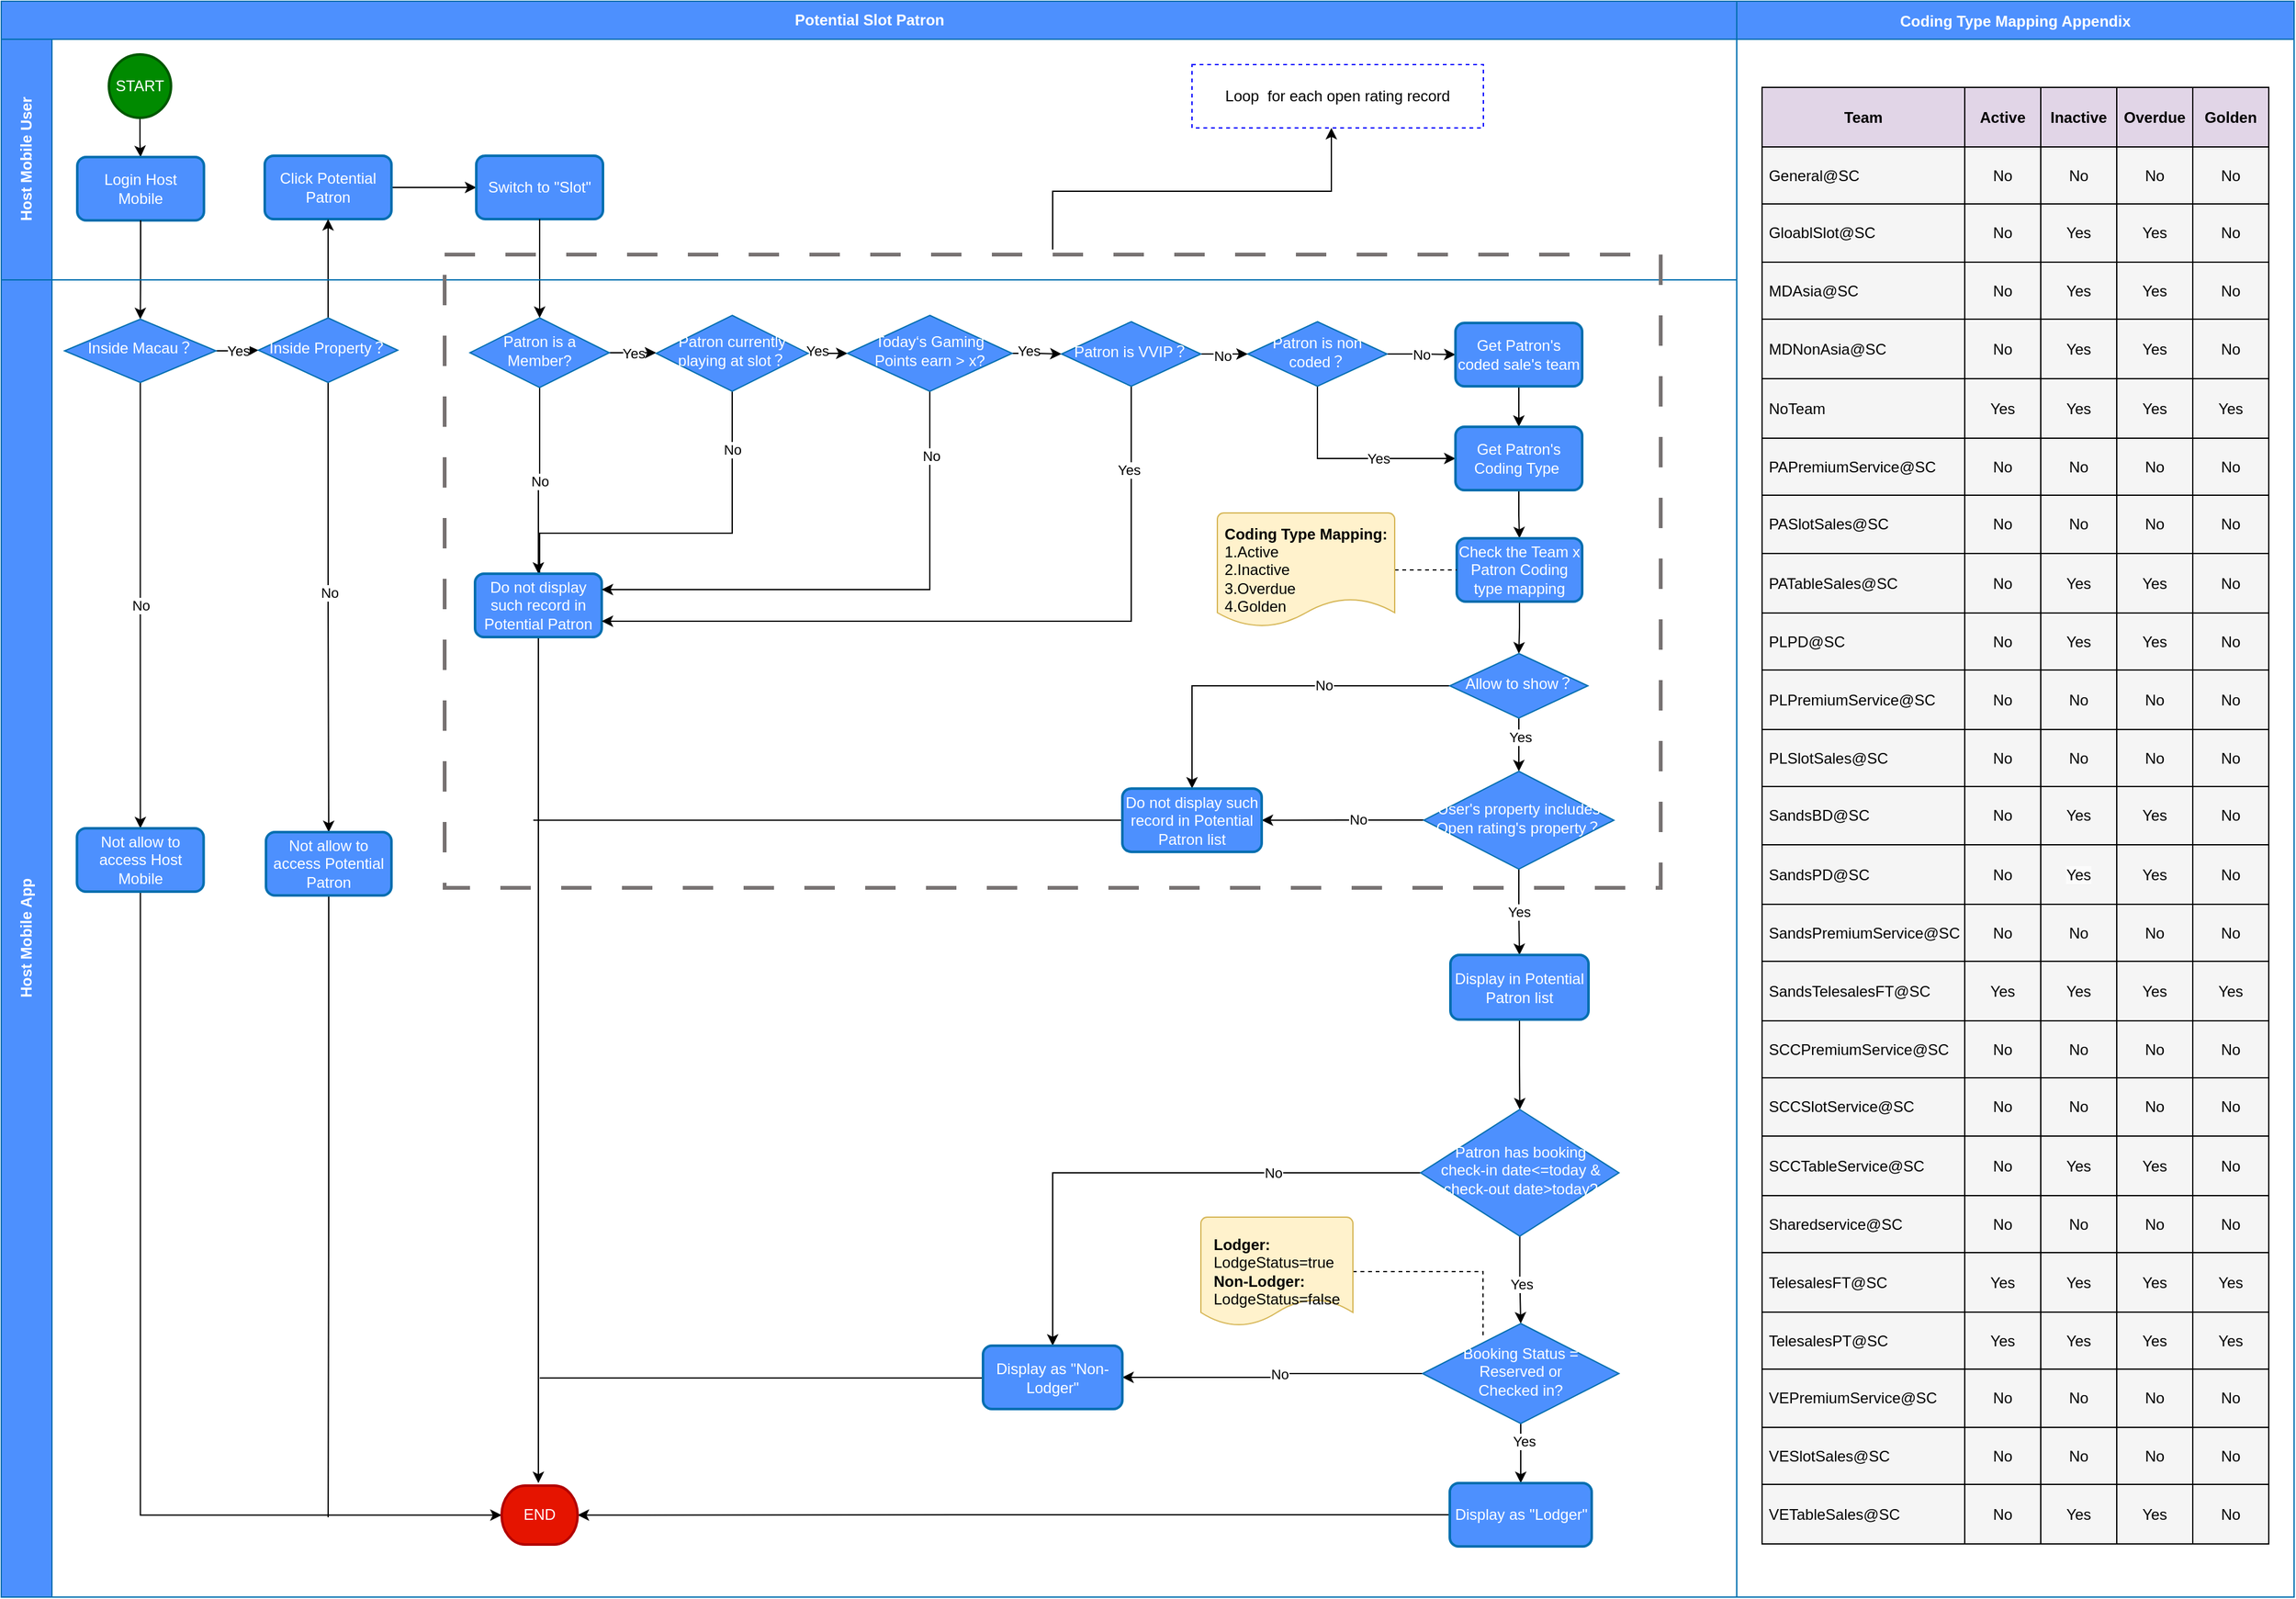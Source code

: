 <mxfile version="21.6.6" type="github">
  <diagram id="C5RBs43oDa-KdzZeNtuy" name="Page-1">
    <mxGraphModel dx="1286" dy="601" grid="1" gridSize="10" guides="1" tooltips="1" connect="1" arrows="1" fold="1" page="1" pageScale="1" pageWidth="827" pageHeight="1169" math="0" shadow="0">
      <root>
        <mxCell id="WIyWlLk6GJQsqaUBKTNV-0" />
        <mxCell id="WIyWlLk6GJQsqaUBKTNV-1" parent="WIyWlLk6GJQsqaUBKTNV-0" />
        <mxCell id="klwGeNsfM9cUBa_eAm7o-1" value="Potential Slot Patron" style="swimlane;childLayout=stackLayout;resizeParent=1;resizeParentMax=0;horizontal=1;startSize=30;horizontalStack=0;html=1;direction=east;fillColor=#4d90fe;fontColor=#ffffff;strokeColor=#006EAF;" parent="WIyWlLk6GJQsqaUBKTNV-1" vertex="1">
          <mxGeometry x="60" y="600" width="1370" height="1260" as="geometry" />
        </mxCell>
        <mxCell id="klwGeNsfM9cUBa_eAm7o-2" value="Host Mobile User" style="swimlane;startSize=40;horizontal=0;html=1;fillColor=#4d90fe;fontColor=#ffffff;strokeColor=#006EAF;" parent="klwGeNsfM9cUBa_eAm7o-1" vertex="1">
          <mxGeometry y="30" width="1370" height="190" as="geometry" />
        </mxCell>
        <mxCell id="klwGeNsfM9cUBa_eAm7o-10" value="" style="edgeStyle=orthogonalEdgeStyle;rounded=0;orthogonalLoop=1;jettySize=auto;html=1;" parent="klwGeNsfM9cUBa_eAm7o-2" source="klwGeNsfM9cUBa_eAm7o-5" target="klwGeNsfM9cUBa_eAm7o-6" edge="1">
          <mxGeometry relative="1" as="geometry" />
        </mxCell>
        <mxCell id="klwGeNsfM9cUBa_eAm7o-5" value="START" style="strokeWidth=2;html=1;shape=mxgraph.flowchart.start_2;whiteSpace=wrap;fillColor=#008a00;fontColor=#ffffff;strokeColor=#005700;" parent="klwGeNsfM9cUBa_eAm7o-2" vertex="1">
          <mxGeometry x="85" y="12" width="49" height="50" as="geometry" />
        </mxCell>
        <mxCell id="klwGeNsfM9cUBa_eAm7o-6" value="Login Host &lt;br&gt;Mobile" style="rounded=1;whiteSpace=wrap;html=1;absoluteArcSize=1;arcSize=14;strokeWidth=2;fillColor=#4d90fe;fontColor=#ffffff;strokeColor=#006EAF;" parent="klwGeNsfM9cUBa_eAm7o-2" vertex="1">
          <mxGeometry x="60" y="93" width="100" height="50" as="geometry" />
        </mxCell>
        <mxCell id="6y5OVStyXJfQSKZEXA0N-157" value="" style="edgeStyle=orthogonalEdgeStyle;rounded=0;orthogonalLoop=1;jettySize=auto;html=1;" edge="1" parent="klwGeNsfM9cUBa_eAm7o-2" source="klwGeNsfM9cUBa_eAm7o-15" target="v9JNbprJfih71NEvu1Gb-0">
          <mxGeometry relative="1" as="geometry" />
        </mxCell>
        <mxCell id="klwGeNsfM9cUBa_eAm7o-15" value="Click Potential Patron" style="rounded=1;whiteSpace=wrap;html=1;absoluteArcSize=1;arcSize=14;strokeWidth=2;fillColor=#4d90fe;fontColor=#ffffff;strokeColor=#006EAF;" parent="klwGeNsfM9cUBa_eAm7o-2" vertex="1">
          <mxGeometry x="208" y="92" width="100" height="50" as="geometry" />
        </mxCell>
        <mxCell id="klwGeNsfM9cUBa_eAm7o-104" value="Loop&amp;nbsp; for each open rating record" style="rounded=0;whiteSpace=wrap;html=1;dashed=1;strokeColor=#0000FF;" parent="klwGeNsfM9cUBa_eAm7o-2" vertex="1">
          <mxGeometry x="940" y="20" width="230" height="50" as="geometry" />
        </mxCell>
        <mxCell id="v9JNbprJfih71NEvu1Gb-0" value="Switch to &quot;Slot&quot;" style="rounded=1;whiteSpace=wrap;html=1;absoluteArcSize=1;arcSize=14;strokeWidth=2;fillColor=#4d90fe;fontColor=#ffffff;strokeColor=#006EAF;" parent="klwGeNsfM9cUBa_eAm7o-2" vertex="1">
          <mxGeometry x="375" y="92" width="100" height="50" as="geometry" />
        </mxCell>
        <mxCell id="klwGeNsfM9cUBa_eAm7o-17" value="" style="edgeStyle=orthogonalEdgeStyle;rounded=0;orthogonalLoop=1;jettySize=auto;html=1;" parent="klwGeNsfM9cUBa_eAm7o-1" source="klwGeNsfM9cUBa_eAm7o-6" target="WIyWlLk6GJQsqaUBKTNV-6" edge="1">
          <mxGeometry relative="1" as="geometry" />
        </mxCell>
        <mxCell id="klwGeNsfM9cUBa_eAm7o-19" value="" style="edgeStyle=orthogonalEdgeStyle;rounded=0;orthogonalLoop=1;jettySize=auto;html=1;" parent="klwGeNsfM9cUBa_eAm7o-1" source="klwGeNsfM9cUBa_eAm7o-16" target="klwGeNsfM9cUBa_eAm7o-15" edge="1">
          <mxGeometry relative="1" as="geometry" />
        </mxCell>
        <mxCell id="klwGeNsfM9cUBa_eAm7o-105" value="" style="edgeStyle=orthogonalEdgeStyle;rounded=0;orthogonalLoop=1;jettySize=auto;html=1;" parent="klwGeNsfM9cUBa_eAm7o-1" target="klwGeNsfM9cUBa_eAm7o-104" edge="1">
          <mxGeometry relative="1" as="geometry">
            <mxPoint x="830" y="196" as="sourcePoint" />
            <Array as="points">
              <mxPoint x="830" y="150" />
              <mxPoint x="1050" y="150" />
            </Array>
          </mxGeometry>
        </mxCell>
        <mxCell id="6y5OVStyXJfQSKZEXA0N-158" value="" style="edgeStyle=orthogonalEdgeStyle;rounded=0;orthogonalLoop=1;jettySize=auto;html=1;" edge="1" parent="klwGeNsfM9cUBa_eAm7o-1" source="v9JNbprJfih71NEvu1Gb-0" target="klwGeNsfM9cUBa_eAm7o-31">
          <mxGeometry relative="1" as="geometry" />
        </mxCell>
        <mxCell id="klwGeNsfM9cUBa_eAm7o-3" value="Host Mobile App" style="swimlane;startSize=40;horizontal=0;html=1;fillColor=#4d90fe;fontColor=#ffffff;strokeColor=#006EAF;" parent="klwGeNsfM9cUBa_eAm7o-1" vertex="1">
          <mxGeometry y="220" width="1370" height="1040" as="geometry" />
        </mxCell>
        <mxCell id="klwGeNsfM9cUBa_eAm7o-21" value="Yes" style="edgeStyle=orthogonalEdgeStyle;rounded=0;orthogonalLoop=1;jettySize=auto;html=1;" parent="klwGeNsfM9cUBa_eAm7o-3" source="WIyWlLk6GJQsqaUBKTNV-6" target="klwGeNsfM9cUBa_eAm7o-16" edge="1">
          <mxGeometry relative="1" as="geometry" />
        </mxCell>
        <mxCell id="klwGeNsfM9cUBa_eAm7o-26" value="No" style="edgeStyle=orthogonalEdgeStyle;rounded=0;orthogonalLoop=1;jettySize=auto;html=1;" parent="klwGeNsfM9cUBa_eAm7o-3" source="WIyWlLk6GJQsqaUBKTNV-6" target="klwGeNsfM9cUBa_eAm7o-22" edge="1">
          <mxGeometry relative="1" as="geometry" />
        </mxCell>
        <mxCell id="WIyWlLk6GJQsqaUBKTNV-6" value="Inside Macau？" style="rhombus;whiteSpace=wrap;html=1;shadow=0;fontFamily=Helvetica;fontSize=12;align=center;strokeWidth=1;spacing=6;spacingTop=-4;fillColor=#4d90fe;fontColor=#ffffff;strokeColor=#006EAF;" parent="klwGeNsfM9cUBa_eAm7o-3" vertex="1">
          <mxGeometry x="50" y="31" width="119.5" height="50" as="geometry" />
        </mxCell>
        <mxCell id="klwGeNsfM9cUBa_eAm7o-27" value="" style="edgeStyle=orthogonalEdgeStyle;rounded=0;orthogonalLoop=1;jettySize=auto;html=1;" parent="klwGeNsfM9cUBa_eAm7o-3" source="klwGeNsfM9cUBa_eAm7o-16" target="klwGeNsfM9cUBa_eAm7o-23" edge="1">
          <mxGeometry relative="1" as="geometry" />
        </mxCell>
        <mxCell id="klwGeNsfM9cUBa_eAm7o-28" value="No" style="edgeLabel;html=1;align=center;verticalAlign=middle;resizable=0;points=[];" parent="klwGeNsfM9cUBa_eAm7o-27" vertex="1" connectable="0">
          <mxGeometry x="-0.067" y="1" relative="1" as="geometry">
            <mxPoint as="offset" />
          </mxGeometry>
        </mxCell>
        <mxCell id="klwGeNsfM9cUBa_eAm7o-16" value="Inside Property？" style="rhombus;whiteSpace=wrap;html=1;shadow=0;fontFamily=Helvetica;fontSize=12;align=center;strokeWidth=1;spacing=6;spacingTop=-4;fillColor=#4d90fe;fontColor=#ffffff;strokeColor=#006EAF;" parent="klwGeNsfM9cUBa_eAm7o-3" vertex="1">
          <mxGeometry x="203" y="30" width="110" height="51" as="geometry" />
        </mxCell>
        <mxCell id="klwGeNsfM9cUBa_eAm7o-100" style="edgeStyle=orthogonalEdgeStyle;rounded=0;orthogonalLoop=1;jettySize=auto;html=1;entryX=0;entryY=0.5;entryDx=0;entryDy=0;entryPerimeter=0;" parent="klwGeNsfM9cUBa_eAm7o-3" source="klwGeNsfM9cUBa_eAm7o-22" target="klwGeNsfM9cUBa_eAm7o-89" edge="1">
          <mxGeometry relative="1" as="geometry">
            <Array as="points">
              <mxPoint x="110" y="975" />
            </Array>
          </mxGeometry>
        </mxCell>
        <mxCell id="klwGeNsfM9cUBa_eAm7o-22" value="Not allow to access Host Mobile" style="rounded=1;whiteSpace=wrap;html=1;absoluteArcSize=1;arcSize=14;strokeWidth=2;fillColor=#4d90fe;strokeColor=#006EAF;fontColor=#ffffff;" parent="klwGeNsfM9cUBa_eAm7o-3" vertex="1">
          <mxGeometry x="59.75" y="433" width="100" height="50" as="geometry" />
        </mxCell>
        <mxCell id="klwGeNsfM9cUBa_eAm7o-102" value="" style="edgeStyle=orthogonalEdgeStyle;rounded=0;orthogonalLoop=1;jettySize=auto;html=1;endArrow=none;endFill=0;" parent="klwGeNsfM9cUBa_eAm7o-3" source="klwGeNsfM9cUBa_eAm7o-23" edge="1">
          <mxGeometry relative="1" as="geometry">
            <mxPoint x="258.053" y="977" as="targetPoint" />
          </mxGeometry>
        </mxCell>
        <mxCell id="klwGeNsfM9cUBa_eAm7o-23" value="Not allow to access Potential Patron" style="rounded=1;whiteSpace=wrap;html=1;absoluteArcSize=1;arcSize=14;strokeWidth=2;fillColor=#4d90fe;fontColor=#ffffff;strokeColor=#006EAF;" parent="klwGeNsfM9cUBa_eAm7o-3" vertex="1">
          <mxGeometry x="209" y="436" width="99" height="50" as="geometry" />
        </mxCell>
        <mxCell id="klwGeNsfM9cUBa_eAm7o-34" value="Yes" style="edgeStyle=orthogonalEdgeStyle;rounded=0;orthogonalLoop=1;jettySize=auto;html=1;entryX=0;entryY=0.5;entryDx=0;entryDy=0;exitX=1;exitY=0.5;exitDx=0;exitDy=0;" parent="klwGeNsfM9cUBa_eAm7o-3" source="klwGeNsfM9cUBa_eAm7o-31" target="klwGeNsfM9cUBa_eAm7o-32" edge="1">
          <mxGeometry relative="1" as="geometry">
            <mxPoint x="475" y="55.5" as="sourcePoint" />
            <mxPoint x="507" y="55.5" as="targetPoint" />
          </mxGeometry>
        </mxCell>
        <mxCell id="klwGeNsfM9cUBa_eAm7o-37" value="No" style="edgeStyle=orthogonalEdgeStyle;rounded=0;orthogonalLoop=1;jettySize=auto;html=1;" parent="klwGeNsfM9cUBa_eAm7o-3" source="klwGeNsfM9cUBa_eAm7o-31" target="klwGeNsfM9cUBa_eAm7o-36" edge="1">
          <mxGeometry relative="1" as="geometry" />
        </mxCell>
        <mxCell id="klwGeNsfM9cUBa_eAm7o-31" value="Patron is a Member?" style="rhombus;whiteSpace=wrap;html=1;shadow=0;fontFamily=Helvetica;fontSize=12;align=center;strokeWidth=1;spacing=6;spacingTop=-4;fillColor=#4d90fe;fontColor=#ffffff;strokeColor=#006EAF;" parent="klwGeNsfM9cUBa_eAm7o-3" vertex="1">
          <mxGeometry x="370" y="30" width="110" height="55" as="geometry" />
        </mxCell>
        <mxCell id="klwGeNsfM9cUBa_eAm7o-47" value="" style="edgeStyle=orthogonalEdgeStyle;rounded=0;orthogonalLoop=1;jettySize=auto;html=1;" parent="klwGeNsfM9cUBa_eAm7o-3" source="klwGeNsfM9cUBa_eAm7o-32" target="klwGeNsfM9cUBa_eAm7o-44" edge="1">
          <mxGeometry relative="1" as="geometry" />
        </mxCell>
        <mxCell id="klwGeNsfM9cUBa_eAm7o-49" value="Y" style="edgeLabel;html=1;align=left;verticalAlign=middle;resizable=0;points=[];" parent="klwGeNsfM9cUBa_eAm7o-47" vertex="1" connectable="0">
          <mxGeometry x="-0.513" y="-2" relative="1" as="geometry">
            <mxPoint x="-15" y="-2" as="offset" />
          </mxGeometry>
        </mxCell>
        <mxCell id="95S1D5gs3nLr7--HT-yM-0" value="Yes" style="edgeLabel;html=1;align=center;verticalAlign=middle;resizable=0;points=[];" parent="klwGeNsfM9cUBa_eAm7o-47" vertex="1" connectable="0">
          <mxGeometry x="-0.735" y="2" relative="1" as="geometry">
            <mxPoint as="offset" />
          </mxGeometry>
        </mxCell>
        <mxCell id="6y5OVStyXJfQSKZEXA0N-159" style="edgeStyle=orthogonalEdgeStyle;rounded=0;orthogonalLoop=1;jettySize=auto;html=1;entryX=0.75;entryY=0;entryDx=0;entryDy=0;endArrow=none;endFill=0;" edge="1" parent="klwGeNsfM9cUBa_eAm7o-3" source="klwGeNsfM9cUBa_eAm7o-32" target="klwGeNsfM9cUBa_eAm7o-36">
          <mxGeometry relative="1" as="geometry">
            <Array as="points">
              <mxPoint x="577" y="200" />
              <mxPoint x="425" y="200" />
              <mxPoint x="425" y="232" />
            </Array>
          </mxGeometry>
        </mxCell>
        <mxCell id="6y5OVStyXJfQSKZEXA0N-160" value="No" style="edgeLabel;html=1;align=center;verticalAlign=middle;resizable=0;points=[];" vertex="1" connectable="0" parent="6y5OVStyXJfQSKZEXA0N-159">
          <mxGeometry x="-0.712" relative="1" as="geometry">
            <mxPoint as="offset" />
          </mxGeometry>
        </mxCell>
        <mxCell id="klwGeNsfM9cUBa_eAm7o-32" value="Patron currently playing at slot？" style="rhombus;whiteSpace=wrap;html=1;shadow=0;fontFamily=Helvetica;fontSize=12;align=center;strokeWidth=1;spacing=6;spacingTop=-4;fillColor=#4d90fe;fontColor=#ffffff;strokeColor=#006EAF;" parent="klwGeNsfM9cUBa_eAm7o-3" vertex="1">
          <mxGeometry x="517" y="28" width="120" height="60" as="geometry" />
        </mxCell>
        <mxCell id="6y5OVStyXJfQSKZEXA0N-177" style="edgeStyle=orthogonalEdgeStyle;rounded=0;orthogonalLoop=1;jettySize=auto;html=1;" edge="1" parent="klwGeNsfM9cUBa_eAm7o-3" source="klwGeNsfM9cUBa_eAm7o-36">
          <mxGeometry relative="1" as="geometry">
            <mxPoint x="424" y="950" as="targetPoint" />
          </mxGeometry>
        </mxCell>
        <mxCell id="klwGeNsfM9cUBa_eAm7o-36" value="Do not display such record in Potential Patron" style="rounded=1;whiteSpace=wrap;html=1;absoluteArcSize=1;arcSize=14;strokeWidth=2;fillColor=#4d90fe;fontColor=#ffffff;strokeColor=#006EAF;" parent="klwGeNsfM9cUBa_eAm7o-3" vertex="1">
          <mxGeometry x="374" y="232" width="100" height="50" as="geometry" />
        </mxCell>
        <mxCell id="6y5OVStyXJfQSKZEXA0N-151" value="" style="edgeStyle=orthogonalEdgeStyle;rounded=0;orthogonalLoop=1;jettySize=auto;html=1;" edge="1" parent="klwGeNsfM9cUBa_eAm7o-3" source="klwGeNsfM9cUBa_eAm7o-44" target="v9JNbprJfih71NEvu1Gb-3">
          <mxGeometry relative="1" as="geometry" />
        </mxCell>
        <mxCell id="6y5OVStyXJfQSKZEXA0N-152" value="Yes" style="edgeLabel;html=1;align=center;verticalAlign=middle;resizable=0;points=[];" vertex="1" connectable="0" parent="6y5OVStyXJfQSKZEXA0N-151">
          <mxGeometry x="-0.353" y="2" relative="1" as="geometry">
            <mxPoint as="offset" />
          </mxGeometry>
        </mxCell>
        <mxCell id="6y5OVStyXJfQSKZEXA0N-161" style="edgeStyle=orthogonalEdgeStyle;rounded=0;orthogonalLoop=1;jettySize=auto;html=1;exitX=0.5;exitY=1;exitDx=0;exitDy=0;entryX=1;entryY=0.25;entryDx=0;entryDy=0;" edge="1" parent="klwGeNsfM9cUBa_eAm7o-3" source="klwGeNsfM9cUBa_eAm7o-44" target="klwGeNsfM9cUBa_eAm7o-36">
          <mxGeometry relative="1" as="geometry" />
        </mxCell>
        <mxCell id="6y5OVStyXJfQSKZEXA0N-162" value="No" style="edgeLabel;html=1;align=center;verticalAlign=middle;resizable=0;points=[];" vertex="1" connectable="0" parent="6y5OVStyXJfQSKZEXA0N-161">
          <mxGeometry x="-0.758" y="1" relative="1" as="geometry">
            <mxPoint as="offset" />
          </mxGeometry>
        </mxCell>
        <mxCell id="klwGeNsfM9cUBa_eAm7o-44" value="Today‘s Gaming Points earn &amp;gt; x?" style="rhombus;whiteSpace=wrap;html=1;shadow=0;fontFamily=Helvetica;fontSize=12;align=center;strokeWidth=1;spacing=6;spacingTop=-4;fillColor=#4d90fe;fontColor=#ffffff;strokeColor=#006EAF;" parent="klwGeNsfM9cUBa_eAm7o-3" vertex="1">
          <mxGeometry x="668" y="28" width="130" height="60" as="geometry" />
        </mxCell>
        <mxCell id="6y5OVStyXJfQSKZEXA0N-170" value="" style="edgeStyle=orthogonalEdgeStyle;rounded=0;orthogonalLoop=1;jettySize=auto;html=1;" edge="1" parent="klwGeNsfM9cUBa_eAm7o-3" source="klwGeNsfM9cUBa_eAm7o-50" target="klwGeNsfM9cUBa_eAm7o-52">
          <mxGeometry relative="1" as="geometry" />
        </mxCell>
        <mxCell id="6y5OVStyXJfQSKZEXA0N-171" value="No" style="edgeLabel;html=1;align=center;verticalAlign=middle;resizable=0;points=[];" vertex="1" connectable="0" parent="6y5OVStyXJfQSKZEXA0N-170">
          <mxGeometry x="-0.009" relative="1" as="geometry">
            <mxPoint as="offset" />
          </mxGeometry>
        </mxCell>
        <mxCell id="6y5OVStyXJfQSKZEXA0N-172" style="edgeStyle=orthogonalEdgeStyle;rounded=0;orthogonalLoop=1;jettySize=auto;html=1;exitX=0.5;exitY=1;exitDx=0;exitDy=0;entryX=0;entryY=0.5;entryDx=0;entryDy=0;" edge="1" parent="klwGeNsfM9cUBa_eAm7o-3" source="klwGeNsfM9cUBa_eAm7o-50" target="klwGeNsfM9cUBa_eAm7o-53">
          <mxGeometry relative="1" as="geometry" />
        </mxCell>
        <mxCell id="6y5OVStyXJfQSKZEXA0N-173" value="Yes" style="edgeLabel;html=1;align=center;verticalAlign=middle;resizable=0;points=[];" vertex="1" connectable="0" parent="6y5OVStyXJfQSKZEXA0N-172">
          <mxGeometry x="0.26" relative="1" as="geometry">
            <mxPoint as="offset" />
          </mxGeometry>
        </mxCell>
        <mxCell id="klwGeNsfM9cUBa_eAm7o-50" value="Patron is non coded？" style="rhombus;whiteSpace=wrap;html=1;shadow=0;fontFamily=Helvetica;fontSize=12;align=center;strokeWidth=1;spacing=6;spacingTop=-4;fillColor=#4d90fe;fontColor=#ffffff;strokeColor=#006EAF;" parent="klwGeNsfM9cUBa_eAm7o-3" vertex="1">
          <mxGeometry x="984" y="33" width="110" height="51" as="geometry" />
        </mxCell>
        <mxCell id="klwGeNsfM9cUBa_eAm7o-57" value="" style="edgeStyle=orthogonalEdgeStyle;rounded=0;orthogonalLoop=1;jettySize=auto;html=1;" parent="klwGeNsfM9cUBa_eAm7o-3" source="klwGeNsfM9cUBa_eAm7o-52" target="klwGeNsfM9cUBa_eAm7o-53" edge="1">
          <mxGeometry relative="1" as="geometry" />
        </mxCell>
        <mxCell id="klwGeNsfM9cUBa_eAm7o-52" value="Get Patron&#39;s coded sale&#39;s team" style="rounded=1;whiteSpace=wrap;html=1;absoluteArcSize=1;arcSize=14;strokeWidth=2;fillColor=#4d90fe;fontColor=#ffffff;strokeColor=#006EAF;" parent="klwGeNsfM9cUBa_eAm7o-3" vertex="1">
          <mxGeometry x="1148" y="34" width="100" height="50" as="geometry" />
        </mxCell>
        <mxCell id="klwGeNsfM9cUBa_eAm7o-58" value="" style="edgeStyle=orthogonalEdgeStyle;rounded=0;orthogonalLoop=1;jettySize=auto;html=1;" parent="klwGeNsfM9cUBa_eAm7o-3" source="klwGeNsfM9cUBa_eAm7o-53" target="klwGeNsfM9cUBa_eAm7o-54" edge="1">
          <mxGeometry relative="1" as="geometry" />
        </mxCell>
        <mxCell id="klwGeNsfM9cUBa_eAm7o-53" value="Get Patron&#39;s Coding Type&amp;nbsp;" style="rounded=1;whiteSpace=wrap;html=1;absoluteArcSize=1;arcSize=14;strokeWidth=2;fillColor=#4d90fe;fontColor=#ffffff;strokeColor=#006EAF;" parent="klwGeNsfM9cUBa_eAm7o-3" vertex="1">
          <mxGeometry x="1148" y="116" width="100" height="50" as="geometry" />
        </mxCell>
        <mxCell id="klwGeNsfM9cUBa_eAm7o-61" value="" style="edgeStyle=orthogonalEdgeStyle;rounded=0;orthogonalLoop=1;jettySize=auto;html=1;" parent="klwGeNsfM9cUBa_eAm7o-3" source="klwGeNsfM9cUBa_eAm7o-54" target="klwGeNsfM9cUBa_eAm7o-59" edge="1">
          <mxGeometry relative="1" as="geometry" />
        </mxCell>
        <mxCell id="klwGeNsfM9cUBa_eAm7o-54" value="Check the Team x Patron Coding type mapping" style="rounded=1;whiteSpace=wrap;html=1;absoluteArcSize=1;arcSize=14;strokeWidth=2;fillColor=#4d90fe;fontColor=#ffffff;strokeColor=#006EAF;" parent="klwGeNsfM9cUBa_eAm7o-3" vertex="1">
          <mxGeometry x="1149" y="204" width="99" height="50" as="geometry" />
        </mxCell>
        <mxCell id="95S1D5gs3nLr7--HT-yM-7" value="" style="edgeStyle=orthogonalEdgeStyle;rounded=0;orthogonalLoop=1;jettySize=auto;html=1;" parent="klwGeNsfM9cUBa_eAm7o-3" source="klwGeNsfM9cUBa_eAm7o-59" target="klwGeNsfM9cUBa_eAm7o-60" edge="1">
          <mxGeometry relative="1" as="geometry" />
        </mxCell>
        <mxCell id="6y5OVStyXJfQSKZEXA0N-182" value="Yes" style="edgeLabel;html=1;align=center;verticalAlign=middle;resizable=0;points=[];" vertex="1" connectable="0" parent="95S1D5gs3nLr7--HT-yM-7">
          <mxGeometry x="-0.309" y="1" relative="1" as="geometry">
            <mxPoint as="offset" />
          </mxGeometry>
        </mxCell>
        <mxCell id="6y5OVStyXJfQSKZEXA0N-174" style="edgeStyle=orthogonalEdgeStyle;rounded=0;orthogonalLoop=1;jettySize=auto;html=1;exitX=0;exitY=0.5;exitDx=0;exitDy=0;entryX=0.5;entryY=0;entryDx=0;entryDy=0;" edge="1" parent="klwGeNsfM9cUBa_eAm7o-3" source="klwGeNsfM9cUBa_eAm7o-59" target="klwGeNsfM9cUBa_eAm7o-63">
          <mxGeometry relative="1" as="geometry" />
        </mxCell>
        <mxCell id="6y5OVStyXJfQSKZEXA0N-178" value="No" style="edgeLabel;html=1;align=center;verticalAlign=middle;resizable=0;points=[];" vertex="1" connectable="0" parent="6y5OVStyXJfQSKZEXA0N-174">
          <mxGeometry x="-0.3" y="-1" relative="1" as="geometry">
            <mxPoint as="offset" />
          </mxGeometry>
        </mxCell>
        <mxCell id="klwGeNsfM9cUBa_eAm7o-59" value="Allow to show？" style="rhombus;whiteSpace=wrap;html=1;shadow=0;fontFamily=Helvetica;fontSize=12;align=center;strokeWidth=1;spacing=6;spacingTop=-4;fillColor=#4d90fe;fontColor=#ffffff;strokeColor=#006EAF;" parent="klwGeNsfM9cUBa_eAm7o-3" vertex="1">
          <mxGeometry x="1143.5" y="295" width="109" height="51" as="geometry" />
        </mxCell>
        <mxCell id="klwGeNsfM9cUBa_eAm7o-84" value="Yes" style="edgeStyle=orthogonalEdgeStyle;rounded=0;orthogonalLoop=1;jettySize=auto;html=1;" parent="klwGeNsfM9cUBa_eAm7o-3" source="klwGeNsfM9cUBa_eAm7o-60" target="klwGeNsfM9cUBa_eAm7o-72" edge="1">
          <mxGeometry relative="1" as="geometry" />
        </mxCell>
        <mxCell id="6y5OVStyXJfQSKZEXA0N-180" style="edgeStyle=orthogonalEdgeStyle;rounded=0;orthogonalLoop=1;jettySize=auto;html=1;entryX=1;entryY=0.5;entryDx=0;entryDy=0;" edge="1" parent="klwGeNsfM9cUBa_eAm7o-3" source="klwGeNsfM9cUBa_eAm7o-60" target="klwGeNsfM9cUBa_eAm7o-63">
          <mxGeometry relative="1" as="geometry" />
        </mxCell>
        <mxCell id="6y5OVStyXJfQSKZEXA0N-183" value="No" style="edgeLabel;html=1;align=center;verticalAlign=middle;resizable=0;points=[];" vertex="1" connectable="0" parent="6y5OVStyXJfQSKZEXA0N-180">
          <mxGeometry x="-0.179" y="-1" relative="1" as="geometry">
            <mxPoint as="offset" />
          </mxGeometry>
        </mxCell>
        <mxCell id="klwGeNsfM9cUBa_eAm7o-60" value="User&#39;s property includes Open rating&#39;s property？" style="rhombus;whiteSpace=wrap;html=1;shadow=0;fontFamily=Helvetica;fontSize=12;align=center;strokeWidth=1;spacing=6;spacingTop=-4;fillColor=#4d90fe;fontColor=#ffffff;strokeColor=#006EAF;aspect=fixed;" parent="klwGeNsfM9cUBa_eAm7o-3" vertex="1">
          <mxGeometry x="1123" y="388" width="150" height="77.14" as="geometry" />
        </mxCell>
        <mxCell id="6y5OVStyXJfQSKZEXA0N-181" style="edgeStyle=orthogonalEdgeStyle;rounded=0;orthogonalLoop=1;jettySize=auto;html=1;endArrow=none;endFill=0;" edge="1" parent="klwGeNsfM9cUBa_eAm7o-3" source="klwGeNsfM9cUBa_eAm7o-63">
          <mxGeometry relative="1" as="geometry">
            <mxPoint x="420" y="426.57" as="targetPoint" />
          </mxGeometry>
        </mxCell>
        <mxCell id="klwGeNsfM9cUBa_eAm7o-63" value="Do not display such record in Potential Patron list" style="rounded=1;whiteSpace=wrap;html=1;absoluteArcSize=1;arcSize=14;strokeWidth=2;fillColor=#4d90fe;fontColor=#ffffff;strokeColor=#006EAF;" parent="klwGeNsfM9cUBa_eAm7o-3" vertex="1">
          <mxGeometry x="885" y="401.57" width="110" height="50" as="geometry" />
        </mxCell>
        <mxCell id="6y5OVStyXJfQSKZEXA0N-179" style="edgeStyle=orthogonalEdgeStyle;rounded=0;orthogonalLoop=1;jettySize=auto;html=1;" edge="1" parent="klwGeNsfM9cUBa_eAm7o-3" source="klwGeNsfM9cUBa_eAm7o-72" target="klwGeNsfM9cUBa_eAm7o-74">
          <mxGeometry relative="1" as="geometry" />
        </mxCell>
        <mxCell id="klwGeNsfM9cUBa_eAm7o-72" value="Display in Potential Patron list" style="rounded=1;whiteSpace=wrap;html=1;absoluteArcSize=1;arcSize=14;strokeWidth=2;fillColor=#4d90fe;fontColor=#ffffff;strokeColor=#006EAF;" parent="klwGeNsfM9cUBa_eAm7o-3" vertex="1">
          <mxGeometry x="1144" y="533" width="109" height="51" as="geometry" />
        </mxCell>
        <mxCell id="klwGeNsfM9cUBa_eAm7o-83" value="Yes" style="edgeStyle=orthogonalEdgeStyle;rounded=0;orthogonalLoop=1;jettySize=auto;html=1;" parent="klwGeNsfM9cUBa_eAm7o-3" source="klwGeNsfM9cUBa_eAm7o-74" target="klwGeNsfM9cUBa_eAm7o-75" edge="1">
          <mxGeometry x="0.099" relative="1" as="geometry">
            <mxPoint as="offset" />
          </mxGeometry>
        </mxCell>
        <mxCell id="klwGeNsfM9cUBa_eAm7o-88" value="No" style="edgeStyle=orthogonalEdgeStyle;rounded=0;orthogonalLoop=1;jettySize=auto;html=1;" parent="klwGeNsfM9cUBa_eAm7o-3" source="klwGeNsfM9cUBa_eAm7o-74" target="klwGeNsfM9cUBa_eAm7o-77" edge="1">
          <mxGeometry x="-0.454" relative="1" as="geometry">
            <mxPoint as="offset" />
          </mxGeometry>
        </mxCell>
        <mxCell id="klwGeNsfM9cUBa_eAm7o-74" value="Patron has booking &lt;br&gt;check-in date&amp;lt;=today &amp;amp; check-out date&amp;gt;today?" style="rhombus;whiteSpace=wrap;html=1;shadow=0;fontFamily=Helvetica;fontSize=12;align=center;strokeWidth=1;spacing=6;spacingTop=-4;fillColor=#4d90fe;fontColor=#ffffff;strokeColor=#006EAF;" parent="klwGeNsfM9cUBa_eAm7o-3" vertex="1">
          <mxGeometry x="1120.5" y="655" width="156.5" height="100" as="geometry" />
        </mxCell>
        <mxCell id="klwGeNsfM9cUBa_eAm7o-85" value="" style="edgeStyle=orthogonalEdgeStyle;rounded=0;orthogonalLoop=1;jettySize=auto;html=1;" parent="klwGeNsfM9cUBa_eAm7o-3" source="klwGeNsfM9cUBa_eAm7o-75" target="klwGeNsfM9cUBa_eAm7o-76" edge="1">
          <mxGeometry relative="1" as="geometry" />
        </mxCell>
        <mxCell id="95S1D5gs3nLr7--HT-yM-2" value="Yes" style="edgeLabel;html=1;align=center;verticalAlign=middle;resizable=0;points=[];" parent="klwGeNsfM9cUBa_eAm7o-85" vertex="1" connectable="0">
          <mxGeometry x="-0.432" y="2" relative="1" as="geometry">
            <mxPoint as="offset" />
          </mxGeometry>
        </mxCell>
        <mxCell id="klwGeNsfM9cUBa_eAm7o-87" value="No" style="edgeStyle=orthogonalEdgeStyle;rounded=0;orthogonalLoop=1;jettySize=auto;html=1;" parent="klwGeNsfM9cUBa_eAm7o-3" source="klwGeNsfM9cUBa_eAm7o-75" target="klwGeNsfM9cUBa_eAm7o-77" edge="1">
          <mxGeometry x="-0.059" relative="1" as="geometry">
            <mxPoint as="offset" />
          </mxGeometry>
        </mxCell>
        <mxCell id="klwGeNsfM9cUBa_eAm7o-75" value="Booking Status = Reserved or &lt;br&gt;Checked in?" style="rhombus;whiteSpace=wrap;html=1;shadow=0;fontFamily=Helvetica;fontSize=12;align=center;strokeWidth=1;spacing=6;spacingTop=-4;fillColor=#4d90fe;fontColor=#ffffff;strokeColor=#006EAF;" parent="klwGeNsfM9cUBa_eAm7o-3" vertex="1">
          <mxGeometry x="1122" y="824" width="155" height="79" as="geometry" />
        </mxCell>
        <mxCell id="6y5OVStyXJfQSKZEXA0N-186" style="edgeStyle=orthogonalEdgeStyle;rounded=0;orthogonalLoop=1;jettySize=auto;html=1;entryX=1;entryY=0.5;entryDx=0;entryDy=0;entryPerimeter=0;" edge="1" parent="klwGeNsfM9cUBa_eAm7o-3" source="klwGeNsfM9cUBa_eAm7o-76" target="klwGeNsfM9cUBa_eAm7o-89">
          <mxGeometry relative="1" as="geometry" />
        </mxCell>
        <mxCell id="klwGeNsfM9cUBa_eAm7o-76" value="Display as &quot;Lodger&quot;" style="rounded=1;whiteSpace=wrap;html=1;absoluteArcSize=1;arcSize=14;strokeWidth=2;fillColor=#4d90fe;fontColor=#ffffff;strokeColor=#006EAF;" parent="klwGeNsfM9cUBa_eAm7o-3" vertex="1">
          <mxGeometry x="1143.5" y="950" width="112" height="50" as="geometry" />
        </mxCell>
        <mxCell id="klwGeNsfM9cUBa_eAm7o-99" value="" style="edgeStyle=orthogonalEdgeStyle;rounded=0;orthogonalLoop=1;jettySize=auto;html=1;endArrow=none;endFill=0;" parent="klwGeNsfM9cUBa_eAm7o-3" edge="1">
          <mxGeometry relative="1" as="geometry">
            <mxPoint x="425" y="867" as="targetPoint" />
            <mxPoint x="775" y="864.483" as="sourcePoint" />
            <Array as="points">
              <mxPoint x="775" y="867" />
              <mxPoint x="425" y="867" />
            </Array>
          </mxGeometry>
        </mxCell>
        <mxCell id="klwGeNsfM9cUBa_eAm7o-77" value="Display as &quot;Non-Lodger&quot;" style="rounded=1;whiteSpace=wrap;html=1;absoluteArcSize=1;arcSize=14;strokeWidth=2;fillColor=#4d90fe;fontColor=#ffffff;strokeColor=#006EAF;" parent="klwGeNsfM9cUBa_eAm7o-3" vertex="1">
          <mxGeometry x="775" y="841.5" width="110" height="50" as="geometry" />
        </mxCell>
        <mxCell id="klwGeNsfM9cUBa_eAm7o-89" value="END" style="strokeWidth=2;html=1;shape=mxgraph.flowchart.terminator;whiteSpace=wrap;fillColor=#e51400;fontColor=#ffffff;strokeColor=#B20000;" parent="klwGeNsfM9cUBa_eAm7o-3" vertex="1">
          <mxGeometry x="395" y="952" width="60" height="46.5" as="geometry" />
        </mxCell>
        <mxCell id="6y5OVStyXJfQSKZEXA0N-185" style="edgeStyle=orthogonalEdgeStyle;rounded=0;orthogonalLoop=1;jettySize=auto;html=1;entryX=0.308;entryY=0.152;entryDx=0;entryDy=0;entryPerimeter=0;endArrow=none;endFill=0;dashed=1;" edge="1" parent="klwGeNsfM9cUBa_eAm7o-3" source="klwGeNsfM9cUBa_eAm7o-107" target="klwGeNsfM9cUBa_eAm7o-75">
          <mxGeometry relative="1" as="geometry">
            <Array as="points">
              <mxPoint x="1170" y="783" />
            </Array>
          </mxGeometry>
        </mxCell>
        <mxCell id="klwGeNsfM9cUBa_eAm7o-107" value="&lt;div style=&quot;text-align: left;&quot;&gt;&lt;b style=&quot;background-color: initial;&quot;&gt;Lodger:&lt;/b&gt;&lt;/div&gt;&lt;div style=&quot;text-align: left;&quot;&gt;&lt;span style=&quot;background-color: initial;&quot;&gt;LodgeStatus=true&lt;/span&gt;&lt;/div&gt;&lt;b&gt;&lt;div style=&quot;text-align: left;&quot;&gt;&lt;b style=&quot;background-color: initial;&quot;&gt;Non-Lodger:&lt;/b&gt;&lt;/div&gt;&lt;/b&gt;&lt;div style=&quot;text-align: left;&quot;&gt;&lt;span style=&quot;background-color: initial;&quot;&gt;LodgeStatus=false&lt;/span&gt;&lt;/div&gt;" style="strokeWidth=1;html=1;shape=mxgraph.flowchart.document2;whiteSpace=wrap;size=0.25;fillColor=#fff2cc;strokeColor=#d6b656;" parent="klwGeNsfM9cUBa_eAm7o-3" vertex="1">
          <mxGeometry x="947" y="740" width="120" height="86" as="geometry" />
        </mxCell>
        <mxCell id="6y5OVStyXJfQSKZEXA0N-184" style="edgeStyle=orthogonalEdgeStyle;rounded=0;orthogonalLoop=1;jettySize=auto;html=1;entryX=0;entryY=0.5;entryDx=0;entryDy=0;endArrow=none;endFill=0;dashed=1;" edge="1" parent="klwGeNsfM9cUBa_eAm7o-3" source="klwGeNsfM9cUBa_eAm7o-176" target="klwGeNsfM9cUBa_eAm7o-54">
          <mxGeometry relative="1" as="geometry" />
        </mxCell>
        <mxCell id="klwGeNsfM9cUBa_eAm7o-176" value="&lt;div style=&quot;text-align: left;&quot;&gt;&lt;span style=&quot;background-color: initial;&quot;&gt;&lt;b&gt;Coding Type Mapping:&lt;/b&gt;&lt;/span&gt;&lt;/div&gt;&lt;div style=&quot;text-align: left;&quot;&gt;&lt;span style=&quot;background-color: initial;&quot;&gt;1.Active&lt;/span&gt;&lt;/div&gt;&lt;div style=&quot;text-align: left;&quot;&gt;&lt;span style=&quot;background-color: initial;&quot;&gt;2.Inactive&lt;/span&gt;&lt;/div&gt;&lt;div style=&quot;text-align: left;&quot;&gt;&lt;span style=&quot;background-color: initial;&quot;&gt;3.Overdue&lt;/span&gt;&lt;/div&gt;&lt;div style=&quot;text-align: left;&quot;&gt;&lt;span style=&quot;background-color: initial;&quot;&gt;4.Golden&lt;/span&gt;&lt;/div&gt;" style="strokeWidth=1;html=1;shape=mxgraph.flowchart.document2;whiteSpace=wrap;size=0.25;fillColor=#fff2cc;strokeColor=#d6b656;" parent="klwGeNsfM9cUBa_eAm7o-3" vertex="1">
          <mxGeometry x="960" y="184" width="140" height="90" as="geometry" />
        </mxCell>
        <mxCell id="6y5OVStyXJfQSKZEXA0N-155" style="edgeStyle=orthogonalEdgeStyle;rounded=0;orthogonalLoop=1;jettySize=auto;html=1;entryX=1;entryY=0.75;entryDx=0;entryDy=0;" edge="1" parent="klwGeNsfM9cUBa_eAm7o-3" source="v9JNbprJfih71NEvu1Gb-3" target="klwGeNsfM9cUBa_eAm7o-36">
          <mxGeometry relative="1" as="geometry">
            <Array as="points">
              <mxPoint x="892" y="270" />
            </Array>
          </mxGeometry>
        </mxCell>
        <mxCell id="6y5OVStyXJfQSKZEXA0N-156" value="Yes" style="edgeLabel;html=1;align=center;verticalAlign=middle;resizable=0;points=[];" vertex="1" connectable="0" parent="6y5OVStyXJfQSKZEXA0N-155">
          <mxGeometry x="-0.782" y="-2" relative="1" as="geometry">
            <mxPoint as="offset" />
          </mxGeometry>
        </mxCell>
        <mxCell id="6y5OVStyXJfQSKZEXA0N-163" value="" style="edgeStyle=orthogonalEdgeStyle;rounded=0;orthogonalLoop=1;jettySize=auto;html=1;" edge="1" parent="klwGeNsfM9cUBa_eAm7o-3" source="v9JNbprJfih71NEvu1Gb-3" target="klwGeNsfM9cUBa_eAm7o-50">
          <mxGeometry relative="1" as="geometry" />
        </mxCell>
        <mxCell id="6y5OVStyXJfQSKZEXA0N-165" value="No" style="edgeLabel;html=1;align=center;verticalAlign=middle;resizable=0;points=[];" vertex="1" connectable="0" parent="6y5OVStyXJfQSKZEXA0N-163">
          <mxGeometry x="-0.244" y="-1" relative="1" as="geometry">
            <mxPoint as="offset" />
          </mxGeometry>
        </mxCell>
        <mxCell id="v9JNbprJfih71NEvu1Gb-3" value="Patron is VVIP？" style="rhombus;whiteSpace=wrap;html=1;shadow=0;fontFamily=Helvetica;fontSize=12;align=center;strokeWidth=1;spacing=6;spacingTop=-4;fillColor=#4d90fe;fontColor=#ffffff;strokeColor=#006EAF;" parent="klwGeNsfM9cUBa_eAm7o-3" vertex="1">
          <mxGeometry x="837" y="33" width="110" height="51" as="geometry" />
        </mxCell>
        <mxCell id="6y5OVStyXJfQSKZEXA0N-187" value="" style="rounded=0;whiteSpace=wrap;html=1;fillColor=none;dashed=1;strokeColor=#787373;strokeWidth=3;dashPattern=8 8;" vertex="1" parent="klwGeNsfM9cUBa_eAm7o-3">
          <mxGeometry x="350" y="-20" width="960" height="500" as="geometry" />
        </mxCell>
        <mxCell id="klwGeNsfM9cUBa_eAm7o-178" value="Coding Type Mapping Appendix" style="swimlane;startSize=30;strokeColor=#006EAF;fillColor=#4D90FE;fontColor=#ffffff;" parent="WIyWlLk6GJQsqaUBKTNV-1" vertex="1">
          <mxGeometry x="1430" y="600" width="440" height="1260" as="geometry" />
        </mxCell>
        <mxCell id="6y5OVStyXJfQSKZEXA0N-0" value="" style="shape=table;startSize=0;container=1;collapsible=0;childLayout=tableLayout;swimlaneLine=1;fillColor=#f5f5f5;fontColor=#333333;strokeColor=#000000;" vertex="1" parent="klwGeNsfM9cUBa_eAm7o-178">
          <mxGeometry x="20" y="68" width="400" height="1150" as="geometry" />
        </mxCell>
        <mxCell id="6y5OVStyXJfQSKZEXA0N-1" value="" style="shape=tableRow;horizontal=0;startSize=0;swimlaneHead=0;swimlaneBody=0;strokeColor=inherit;top=0;left=0;bottom=0;right=0;collapsible=0;dropTarget=0;fillColor=none;points=[[0,0.5],[1,0.5]];portConstraint=eastwest;" vertex="1" parent="6y5OVStyXJfQSKZEXA0N-0">
          <mxGeometry width="400" height="47" as="geometry" />
        </mxCell>
        <mxCell id="6y5OVStyXJfQSKZEXA0N-2" value="&lt;b&gt;Team&lt;/b&gt;" style="shape=partialRectangle;html=1;whiteSpace=wrap;connectable=0;overflow=hidden;top=1;left=1;bottom=1;right=1;pointerEvents=1;fillColor=#e1d5e7;strokeColor=default;fillStyle=auto;strokeWidth=1;" vertex="1" parent="6y5OVStyXJfQSKZEXA0N-1">
          <mxGeometry width="160" height="47" as="geometry">
            <mxRectangle width="160" height="47" as="alternateBounds" />
          </mxGeometry>
        </mxCell>
        <mxCell id="6y5OVStyXJfQSKZEXA0N-3" value="&lt;b&gt;Active&lt;/b&gt;" style="shape=partialRectangle;html=1;whiteSpace=wrap;connectable=0;overflow=hidden;top=1;left=1;bottom=1;right=1;pointerEvents=1;fillColor=#e1d5e7;strokeColor=default;fillStyle=auto;strokeWidth=1;" vertex="1" parent="6y5OVStyXJfQSKZEXA0N-1">
          <mxGeometry x="160" width="60" height="47" as="geometry">
            <mxRectangle width="60" height="47" as="alternateBounds" />
          </mxGeometry>
        </mxCell>
        <mxCell id="6y5OVStyXJfQSKZEXA0N-4" value="&lt;b&gt;Inactive&lt;/b&gt;" style="shape=partialRectangle;html=1;whiteSpace=wrap;connectable=0;strokeColor=#000000;overflow=hidden;fillColor=#e1d5e7;top=1;left=1;bottom=1;right=1;pointerEvents=1;" vertex="1" parent="6y5OVStyXJfQSKZEXA0N-1">
          <mxGeometry x="220" width="60" height="47" as="geometry">
            <mxRectangle width="60" height="47" as="alternateBounds" />
          </mxGeometry>
        </mxCell>
        <mxCell id="6y5OVStyXJfQSKZEXA0N-5" value="&lt;b&gt;Overdue&lt;/b&gt;" style="shape=partialRectangle;html=1;whiteSpace=wrap;connectable=0;strokeColor=#000000;overflow=hidden;fillColor=#e1d5e7;top=1;left=1;bottom=1;right=1;pointerEvents=1;" vertex="1" parent="6y5OVStyXJfQSKZEXA0N-1">
          <mxGeometry x="280" width="60" height="47" as="geometry">
            <mxRectangle width="60" height="47" as="alternateBounds" />
          </mxGeometry>
        </mxCell>
        <mxCell id="6y5OVStyXJfQSKZEXA0N-6" value="&lt;b&gt;Golden&lt;/b&gt;" style="shape=partialRectangle;html=1;whiteSpace=wrap;connectable=0;strokeColor=#000000;overflow=hidden;fillColor=#e1d5e7;top=1;left=1;bottom=1;right=1;pointerEvents=1;" vertex="1" parent="6y5OVStyXJfQSKZEXA0N-1">
          <mxGeometry x="340" width="60" height="47" as="geometry">
            <mxRectangle width="60" height="47" as="alternateBounds" />
          </mxGeometry>
        </mxCell>
        <mxCell id="6y5OVStyXJfQSKZEXA0N-7" value="" style="shape=tableRow;horizontal=0;startSize=0;swimlaneHead=0;swimlaneBody=0;strokeColor=inherit;top=0;left=0;bottom=0;right=0;collapsible=0;dropTarget=0;fillColor=none;points=[[0,0.5],[1,0.5]];portConstraint=eastwest;" vertex="1" parent="6y5OVStyXJfQSKZEXA0N-0">
          <mxGeometry y="47" width="400" height="45" as="geometry" />
        </mxCell>
        <mxCell id="6y5OVStyXJfQSKZEXA0N-8" value="&amp;nbsp;General@SC" style="shape=partialRectangle;html=1;whiteSpace=wrap;connectable=0;strokeColor=inherit;overflow=hidden;fillColor=none;top=0;left=0;bottom=0;right=0;pointerEvents=1;align=left;" vertex="1" parent="6y5OVStyXJfQSKZEXA0N-7">
          <mxGeometry width="160" height="45" as="geometry">
            <mxRectangle width="160" height="45" as="alternateBounds" />
          </mxGeometry>
        </mxCell>
        <mxCell id="6y5OVStyXJfQSKZEXA0N-9" value="No" style="shape=partialRectangle;html=1;whiteSpace=wrap;connectable=0;strokeColor=inherit;overflow=hidden;fillColor=none;top=0;left=0;bottom=0;right=0;pointerEvents=1;" vertex="1" parent="6y5OVStyXJfQSKZEXA0N-7">
          <mxGeometry x="160" width="60" height="45" as="geometry">
            <mxRectangle width="60" height="45" as="alternateBounds" />
          </mxGeometry>
        </mxCell>
        <mxCell id="6y5OVStyXJfQSKZEXA0N-10" value="No" style="shape=partialRectangle;html=1;whiteSpace=wrap;connectable=0;strokeColor=inherit;overflow=hidden;fillColor=none;top=0;left=0;bottom=0;right=0;pointerEvents=1;" vertex="1" parent="6y5OVStyXJfQSKZEXA0N-7">
          <mxGeometry x="220" width="60" height="45" as="geometry">
            <mxRectangle width="60" height="45" as="alternateBounds" />
          </mxGeometry>
        </mxCell>
        <mxCell id="6y5OVStyXJfQSKZEXA0N-11" value="No" style="shape=partialRectangle;html=1;whiteSpace=wrap;connectable=0;strokeColor=inherit;overflow=hidden;fillColor=none;top=0;left=0;bottom=0;right=0;pointerEvents=1;" vertex="1" parent="6y5OVStyXJfQSKZEXA0N-7">
          <mxGeometry x="280" width="60" height="45" as="geometry">
            <mxRectangle width="60" height="45" as="alternateBounds" />
          </mxGeometry>
        </mxCell>
        <mxCell id="6y5OVStyXJfQSKZEXA0N-12" value="No" style="shape=partialRectangle;html=1;whiteSpace=wrap;connectable=0;strokeColor=inherit;overflow=hidden;fillColor=none;top=0;left=0;bottom=0;right=0;pointerEvents=1;" vertex="1" parent="6y5OVStyXJfQSKZEXA0N-7">
          <mxGeometry x="340" width="60" height="45" as="geometry">
            <mxRectangle width="60" height="45" as="alternateBounds" />
          </mxGeometry>
        </mxCell>
        <mxCell id="6y5OVStyXJfQSKZEXA0N-13" value="" style="shape=tableRow;horizontal=0;startSize=0;swimlaneHead=0;swimlaneBody=0;strokeColor=inherit;top=0;left=0;bottom=0;right=0;collapsible=0;dropTarget=0;fillColor=none;points=[[0,0.5],[1,0.5]];portConstraint=eastwest;" vertex="1" parent="6y5OVStyXJfQSKZEXA0N-0">
          <mxGeometry y="92" width="400" height="46" as="geometry" />
        </mxCell>
        <mxCell id="6y5OVStyXJfQSKZEXA0N-14" value="&amp;nbsp;GloablSlot@SC" style="shape=partialRectangle;html=1;whiteSpace=wrap;connectable=0;strokeColor=inherit;overflow=hidden;fillColor=none;top=0;left=0;bottom=0;right=0;pointerEvents=1;align=left;" vertex="1" parent="6y5OVStyXJfQSKZEXA0N-13">
          <mxGeometry width="160" height="46" as="geometry">
            <mxRectangle width="160" height="46" as="alternateBounds" />
          </mxGeometry>
        </mxCell>
        <mxCell id="6y5OVStyXJfQSKZEXA0N-15" value="No" style="shape=partialRectangle;html=1;whiteSpace=wrap;connectable=0;strokeColor=inherit;overflow=hidden;fillColor=none;top=0;left=0;bottom=0;right=0;pointerEvents=1;" vertex="1" parent="6y5OVStyXJfQSKZEXA0N-13">
          <mxGeometry x="160" width="60" height="46" as="geometry">
            <mxRectangle width="60" height="46" as="alternateBounds" />
          </mxGeometry>
        </mxCell>
        <mxCell id="6y5OVStyXJfQSKZEXA0N-16" value="Yes" style="shape=partialRectangle;html=1;whiteSpace=wrap;connectable=0;strokeColor=inherit;overflow=hidden;fillColor=none;top=0;left=0;bottom=0;right=0;pointerEvents=1;" vertex="1" parent="6y5OVStyXJfQSKZEXA0N-13">
          <mxGeometry x="220" width="60" height="46" as="geometry">
            <mxRectangle width="60" height="46" as="alternateBounds" />
          </mxGeometry>
        </mxCell>
        <mxCell id="6y5OVStyXJfQSKZEXA0N-17" value="Yes" style="shape=partialRectangle;html=1;whiteSpace=wrap;connectable=0;strokeColor=inherit;overflow=hidden;fillColor=none;top=0;left=0;bottom=0;right=0;pointerEvents=1;" vertex="1" parent="6y5OVStyXJfQSKZEXA0N-13">
          <mxGeometry x="280" width="60" height="46" as="geometry">
            <mxRectangle width="60" height="46" as="alternateBounds" />
          </mxGeometry>
        </mxCell>
        <mxCell id="6y5OVStyXJfQSKZEXA0N-18" value="No" style="shape=partialRectangle;html=1;whiteSpace=wrap;connectable=0;strokeColor=inherit;overflow=hidden;fillColor=none;top=0;left=0;bottom=0;right=0;pointerEvents=1;" vertex="1" parent="6y5OVStyXJfQSKZEXA0N-13">
          <mxGeometry x="340" width="60" height="46" as="geometry">
            <mxRectangle width="60" height="46" as="alternateBounds" />
          </mxGeometry>
        </mxCell>
        <mxCell id="6y5OVStyXJfQSKZEXA0N-19" value="" style="shape=tableRow;horizontal=0;startSize=0;swimlaneHead=0;swimlaneBody=0;strokeColor=inherit;top=0;left=0;bottom=0;right=0;collapsible=0;dropTarget=0;fillColor=none;points=[[0,0.5],[1,0.5]];portConstraint=eastwest;" vertex="1" parent="6y5OVStyXJfQSKZEXA0N-0">
          <mxGeometry y="138" width="400" height="45" as="geometry" />
        </mxCell>
        <mxCell id="6y5OVStyXJfQSKZEXA0N-20" value="&amp;nbsp;MDAsia@SC" style="shape=partialRectangle;html=1;whiteSpace=wrap;connectable=0;strokeColor=inherit;overflow=hidden;fillColor=none;top=0;left=0;bottom=0;right=0;pointerEvents=1;align=left;" vertex="1" parent="6y5OVStyXJfQSKZEXA0N-19">
          <mxGeometry width="160" height="45" as="geometry">
            <mxRectangle width="160" height="45" as="alternateBounds" />
          </mxGeometry>
        </mxCell>
        <mxCell id="6y5OVStyXJfQSKZEXA0N-21" value="No" style="shape=partialRectangle;html=1;whiteSpace=wrap;connectable=0;strokeColor=inherit;overflow=hidden;fillColor=none;top=0;left=0;bottom=0;right=0;pointerEvents=1;" vertex="1" parent="6y5OVStyXJfQSKZEXA0N-19">
          <mxGeometry x="160" width="60" height="45" as="geometry">
            <mxRectangle width="60" height="45" as="alternateBounds" />
          </mxGeometry>
        </mxCell>
        <mxCell id="6y5OVStyXJfQSKZEXA0N-22" value="Yes" style="shape=partialRectangle;html=1;whiteSpace=wrap;connectable=0;strokeColor=inherit;overflow=hidden;fillColor=none;top=0;left=0;bottom=0;right=0;pointerEvents=1;" vertex="1" parent="6y5OVStyXJfQSKZEXA0N-19">
          <mxGeometry x="220" width="60" height="45" as="geometry">
            <mxRectangle width="60" height="45" as="alternateBounds" />
          </mxGeometry>
        </mxCell>
        <mxCell id="6y5OVStyXJfQSKZEXA0N-23" value="Yes" style="shape=partialRectangle;html=1;whiteSpace=wrap;connectable=0;strokeColor=inherit;overflow=hidden;fillColor=none;top=0;left=0;bottom=0;right=0;pointerEvents=1;" vertex="1" parent="6y5OVStyXJfQSKZEXA0N-19">
          <mxGeometry x="280" width="60" height="45" as="geometry">
            <mxRectangle width="60" height="45" as="alternateBounds" />
          </mxGeometry>
        </mxCell>
        <mxCell id="6y5OVStyXJfQSKZEXA0N-24" value="No" style="shape=partialRectangle;html=1;whiteSpace=wrap;connectable=0;strokeColor=inherit;overflow=hidden;fillColor=none;top=0;left=0;bottom=0;right=0;pointerEvents=1;" vertex="1" parent="6y5OVStyXJfQSKZEXA0N-19">
          <mxGeometry x="340" width="60" height="45" as="geometry">
            <mxRectangle width="60" height="45" as="alternateBounds" />
          </mxGeometry>
        </mxCell>
        <mxCell id="6y5OVStyXJfQSKZEXA0N-25" value="" style="shape=tableRow;horizontal=0;startSize=0;swimlaneHead=0;swimlaneBody=0;strokeColor=inherit;top=0;left=0;bottom=0;right=0;collapsible=0;dropTarget=0;fillColor=none;points=[[0,0.5],[1,0.5]];portConstraint=eastwest;" vertex="1" parent="6y5OVStyXJfQSKZEXA0N-0">
          <mxGeometry y="183" width="400" height="47" as="geometry" />
        </mxCell>
        <mxCell id="6y5OVStyXJfQSKZEXA0N-26" value="&amp;nbsp;MDNonAsia@SC" style="shape=partialRectangle;html=1;whiteSpace=wrap;connectable=0;strokeColor=inherit;overflow=hidden;fillColor=none;top=0;left=0;bottom=0;right=0;pointerEvents=1;align=left;" vertex="1" parent="6y5OVStyXJfQSKZEXA0N-25">
          <mxGeometry width="160" height="47" as="geometry">
            <mxRectangle width="160" height="47" as="alternateBounds" />
          </mxGeometry>
        </mxCell>
        <mxCell id="6y5OVStyXJfQSKZEXA0N-27" value="No" style="shape=partialRectangle;html=1;whiteSpace=wrap;connectable=0;strokeColor=inherit;overflow=hidden;fillColor=none;top=0;left=0;bottom=0;right=0;pointerEvents=1;" vertex="1" parent="6y5OVStyXJfQSKZEXA0N-25">
          <mxGeometry x="160" width="60" height="47" as="geometry">
            <mxRectangle width="60" height="47" as="alternateBounds" />
          </mxGeometry>
        </mxCell>
        <mxCell id="6y5OVStyXJfQSKZEXA0N-28" value="Yes" style="shape=partialRectangle;html=1;whiteSpace=wrap;connectable=0;strokeColor=inherit;overflow=hidden;fillColor=none;top=0;left=0;bottom=0;right=0;pointerEvents=1;" vertex="1" parent="6y5OVStyXJfQSKZEXA0N-25">
          <mxGeometry x="220" width="60" height="47" as="geometry">
            <mxRectangle width="60" height="47" as="alternateBounds" />
          </mxGeometry>
        </mxCell>
        <mxCell id="6y5OVStyXJfQSKZEXA0N-29" value="Yes" style="shape=partialRectangle;html=1;whiteSpace=wrap;connectable=0;strokeColor=inherit;overflow=hidden;fillColor=none;top=0;left=0;bottom=0;right=0;pointerEvents=1;" vertex="1" parent="6y5OVStyXJfQSKZEXA0N-25">
          <mxGeometry x="280" width="60" height="47" as="geometry">
            <mxRectangle width="60" height="47" as="alternateBounds" />
          </mxGeometry>
        </mxCell>
        <mxCell id="6y5OVStyXJfQSKZEXA0N-30" value="No" style="shape=partialRectangle;html=1;whiteSpace=wrap;connectable=0;strokeColor=inherit;overflow=hidden;fillColor=none;top=0;left=0;bottom=0;right=0;pointerEvents=1;" vertex="1" parent="6y5OVStyXJfQSKZEXA0N-25">
          <mxGeometry x="340" width="60" height="47" as="geometry">
            <mxRectangle width="60" height="47" as="alternateBounds" />
          </mxGeometry>
        </mxCell>
        <mxCell id="6y5OVStyXJfQSKZEXA0N-31" value="" style="shape=tableRow;horizontal=0;startSize=0;swimlaneHead=0;swimlaneBody=0;strokeColor=inherit;top=0;left=0;bottom=0;right=0;collapsible=0;dropTarget=0;fillColor=none;points=[[0,0.5],[1,0.5]];portConstraint=eastwest;" vertex="1" parent="6y5OVStyXJfQSKZEXA0N-0">
          <mxGeometry y="230" width="400" height="47" as="geometry" />
        </mxCell>
        <mxCell id="6y5OVStyXJfQSKZEXA0N-32" value="&amp;nbsp;NoTeam" style="shape=partialRectangle;html=1;whiteSpace=wrap;connectable=0;strokeColor=inherit;overflow=hidden;fillColor=none;top=0;left=0;bottom=0;right=0;pointerEvents=1;align=left;" vertex="1" parent="6y5OVStyXJfQSKZEXA0N-31">
          <mxGeometry width="160" height="47" as="geometry">
            <mxRectangle width="160" height="47" as="alternateBounds" />
          </mxGeometry>
        </mxCell>
        <mxCell id="6y5OVStyXJfQSKZEXA0N-33" value="Yes" style="shape=partialRectangle;html=1;whiteSpace=wrap;connectable=0;strokeColor=inherit;overflow=hidden;fillColor=none;top=0;left=0;bottom=0;right=0;pointerEvents=1;" vertex="1" parent="6y5OVStyXJfQSKZEXA0N-31">
          <mxGeometry x="160" width="60" height="47" as="geometry">
            <mxRectangle width="60" height="47" as="alternateBounds" />
          </mxGeometry>
        </mxCell>
        <mxCell id="6y5OVStyXJfQSKZEXA0N-34" value="Yes" style="shape=partialRectangle;html=1;whiteSpace=wrap;connectable=0;strokeColor=inherit;overflow=hidden;fillColor=none;top=0;left=0;bottom=0;right=0;pointerEvents=1;" vertex="1" parent="6y5OVStyXJfQSKZEXA0N-31">
          <mxGeometry x="220" width="60" height="47" as="geometry">
            <mxRectangle width="60" height="47" as="alternateBounds" />
          </mxGeometry>
        </mxCell>
        <mxCell id="6y5OVStyXJfQSKZEXA0N-35" value="Yes" style="shape=partialRectangle;html=1;whiteSpace=wrap;connectable=0;strokeColor=inherit;overflow=hidden;fillColor=none;top=0;left=0;bottom=0;right=0;pointerEvents=1;" vertex="1" parent="6y5OVStyXJfQSKZEXA0N-31">
          <mxGeometry x="280" width="60" height="47" as="geometry">
            <mxRectangle width="60" height="47" as="alternateBounds" />
          </mxGeometry>
        </mxCell>
        <mxCell id="6y5OVStyXJfQSKZEXA0N-36" value="Yes" style="shape=partialRectangle;html=1;whiteSpace=wrap;connectable=0;strokeColor=inherit;overflow=hidden;fillColor=none;top=0;left=0;bottom=0;right=0;pointerEvents=1;" vertex="1" parent="6y5OVStyXJfQSKZEXA0N-31">
          <mxGeometry x="340" width="60" height="47" as="geometry">
            <mxRectangle width="60" height="47" as="alternateBounds" />
          </mxGeometry>
        </mxCell>
        <mxCell id="6y5OVStyXJfQSKZEXA0N-37" value="" style="shape=tableRow;horizontal=0;startSize=0;swimlaneHead=0;swimlaneBody=0;strokeColor=inherit;top=0;left=0;bottom=0;right=0;collapsible=0;dropTarget=0;fillColor=none;points=[[0,0.5],[1,0.5]];portConstraint=eastwest;" vertex="1" parent="6y5OVStyXJfQSKZEXA0N-0">
          <mxGeometry y="277" width="400" height="45" as="geometry" />
        </mxCell>
        <mxCell id="6y5OVStyXJfQSKZEXA0N-38" value="&amp;nbsp;PAPremiumService@SC" style="shape=partialRectangle;html=1;whiteSpace=wrap;connectable=0;strokeColor=inherit;overflow=hidden;fillColor=none;top=0;left=0;bottom=0;right=0;pointerEvents=1;align=left;" vertex="1" parent="6y5OVStyXJfQSKZEXA0N-37">
          <mxGeometry width="160" height="45" as="geometry">
            <mxRectangle width="160" height="45" as="alternateBounds" />
          </mxGeometry>
        </mxCell>
        <mxCell id="6y5OVStyXJfQSKZEXA0N-39" value="No" style="shape=partialRectangle;html=1;whiteSpace=wrap;connectable=0;strokeColor=inherit;overflow=hidden;fillColor=none;top=0;left=0;bottom=0;right=0;pointerEvents=1;" vertex="1" parent="6y5OVStyXJfQSKZEXA0N-37">
          <mxGeometry x="160" width="60" height="45" as="geometry">
            <mxRectangle width="60" height="45" as="alternateBounds" />
          </mxGeometry>
        </mxCell>
        <mxCell id="6y5OVStyXJfQSKZEXA0N-40" value="No" style="shape=partialRectangle;html=1;whiteSpace=wrap;connectable=0;strokeColor=inherit;overflow=hidden;fillColor=none;top=0;left=0;bottom=0;right=0;pointerEvents=1;" vertex="1" parent="6y5OVStyXJfQSKZEXA0N-37">
          <mxGeometry x="220" width="60" height="45" as="geometry">
            <mxRectangle width="60" height="45" as="alternateBounds" />
          </mxGeometry>
        </mxCell>
        <mxCell id="6y5OVStyXJfQSKZEXA0N-41" value="No" style="shape=partialRectangle;html=1;whiteSpace=wrap;connectable=0;strokeColor=inherit;overflow=hidden;fillColor=none;top=0;left=0;bottom=0;right=0;pointerEvents=1;" vertex="1" parent="6y5OVStyXJfQSKZEXA0N-37">
          <mxGeometry x="280" width="60" height="45" as="geometry">
            <mxRectangle width="60" height="45" as="alternateBounds" />
          </mxGeometry>
        </mxCell>
        <mxCell id="6y5OVStyXJfQSKZEXA0N-42" value="No" style="shape=partialRectangle;html=1;whiteSpace=wrap;connectable=0;strokeColor=inherit;overflow=hidden;fillColor=none;top=0;left=0;bottom=0;right=0;pointerEvents=1;" vertex="1" parent="6y5OVStyXJfQSKZEXA0N-37">
          <mxGeometry x="340" width="60" height="45" as="geometry">
            <mxRectangle width="60" height="45" as="alternateBounds" />
          </mxGeometry>
        </mxCell>
        <mxCell id="6y5OVStyXJfQSKZEXA0N-43" value="" style="shape=tableRow;horizontal=0;startSize=0;swimlaneHead=0;swimlaneBody=0;strokeColor=inherit;top=0;left=0;bottom=0;right=0;collapsible=0;dropTarget=0;fillColor=none;points=[[0,0.5],[1,0.5]];portConstraint=eastwest;" vertex="1" parent="6y5OVStyXJfQSKZEXA0N-0">
          <mxGeometry y="322" width="400" height="46" as="geometry" />
        </mxCell>
        <mxCell id="6y5OVStyXJfQSKZEXA0N-44" value="&amp;nbsp;PASlotSales@SC" style="shape=partialRectangle;html=1;whiteSpace=wrap;connectable=0;strokeColor=inherit;overflow=hidden;fillColor=none;top=0;left=0;bottom=0;right=0;pointerEvents=1;align=left;" vertex="1" parent="6y5OVStyXJfQSKZEXA0N-43">
          <mxGeometry width="160" height="46" as="geometry">
            <mxRectangle width="160" height="46" as="alternateBounds" />
          </mxGeometry>
        </mxCell>
        <mxCell id="6y5OVStyXJfQSKZEXA0N-45" value="No" style="shape=partialRectangle;html=1;whiteSpace=wrap;connectable=0;strokeColor=inherit;overflow=hidden;fillColor=none;top=0;left=0;bottom=0;right=0;pointerEvents=1;" vertex="1" parent="6y5OVStyXJfQSKZEXA0N-43">
          <mxGeometry x="160" width="60" height="46" as="geometry">
            <mxRectangle width="60" height="46" as="alternateBounds" />
          </mxGeometry>
        </mxCell>
        <mxCell id="6y5OVStyXJfQSKZEXA0N-46" value="No" style="shape=partialRectangle;html=1;whiteSpace=wrap;connectable=0;strokeColor=inherit;overflow=hidden;fillColor=none;top=0;left=0;bottom=0;right=0;pointerEvents=1;" vertex="1" parent="6y5OVStyXJfQSKZEXA0N-43">
          <mxGeometry x="220" width="60" height="46" as="geometry">
            <mxRectangle width="60" height="46" as="alternateBounds" />
          </mxGeometry>
        </mxCell>
        <mxCell id="6y5OVStyXJfQSKZEXA0N-47" value="No" style="shape=partialRectangle;html=1;whiteSpace=wrap;connectable=0;strokeColor=inherit;overflow=hidden;fillColor=none;top=0;left=0;bottom=0;right=0;pointerEvents=1;" vertex="1" parent="6y5OVStyXJfQSKZEXA0N-43">
          <mxGeometry x="280" width="60" height="46" as="geometry">
            <mxRectangle width="60" height="46" as="alternateBounds" />
          </mxGeometry>
        </mxCell>
        <mxCell id="6y5OVStyXJfQSKZEXA0N-48" value="No" style="shape=partialRectangle;html=1;whiteSpace=wrap;connectable=0;strokeColor=inherit;overflow=hidden;fillColor=none;top=0;left=0;bottom=0;right=0;pointerEvents=1;" vertex="1" parent="6y5OVStyXJfQSKZEXA0N-43">
          <mxGeometry x="340" width="60" height="46" as="geometry">
            <mxRectangle width="60" height="46" as="alternateBounds" />
          </mxGeometry>
        </mxCell>
        <mxCell id="6y5OVStyXJfQSKZEXA0N-49" value="" style="shape=tableRow;horizontal=0;startSize=0;swimlaneHead=0;swimlaneBody=0;strokeColor=inherit;top=0;left=0;bottom=0;right=0;collapsible=0;dropTarget=0;fillColor=none;points=[[0,0.5],[1,0.5]];portConstraint=eastwest;" vertex="1" parent="6y5OVStyXJfQSKZEXA0N-0">
          <mxGeometry y="368" width="400" height="47" as="geometry" />
        </mxCell>
        <mxCell id="6y5OVStyXJfQSKZEXA0N-50" value="&amp;nbsp;PATableSales@SC" style="shape=partialRectangle;html=1;whiteSpace=wrap;connectable=0;strokeColor=inherit;overflow=hidden;fillColor=none;top=0;left=0;bottom=0;right=0;pointerEvents=1;align=left;" vertex="1" parent="6y5OVStyXJfQSKZEXA0N-49">
          <mxGeometry width="160" height="47" as="geometry">
            <mxRectangle width="160" height="47" as="alternateBounds" />
          </mxGeometry>
        </mxCell>
        <mxCell id="6y5OVStyXJfQSKZEXA0N-51" value="No" style="shape=partialRectangle;html=1;whiteSpace=wrap;connectable=0;strokeColor=inherit;overflow=hidden;fillColor=none;top=0;left=0;bottom=0;right=0;pointerEvents=1;" vertex="1" parent="6y5OVStyXJfQSKZEXA0N-49">
          <mxGeometry x="160" width="60" height="47" as="geometry">
            <mxRectangle width="60" height="47" as="alternateBounds" />
          </mxGeometry>
        </mxCell>
        <mxCell id="6y5OVStyXJfQSKZEXA0N-52" value="Yes" style="shape=partialRectangle;html=1;whiteSpace=wrap;connectable=0;strokeColor=inherit;overflow=hidden;fillColor=none;top=0;left=0;bottom=0;right=0;pointerEvents=1;" vertex="1" parent="6y5OVStyXJfQSKZEXA0N-49">
          <mxGeometry x="220" width="60" height="47" as="geometry">
            <mxRectangle width="60" height="47" as="alternateBounds" />
          </mxGeometry>
        </mxCell>
        <mxCell id="6y5OVStyXJfQSKZEXA0N-53" value="Yes" style="shape=partialRectangle;html=1;whiteSpace=wrap;connectable=0;strokeColor=inherit;overflow=hidden;fillColor=none;top=0;left=0;bottom=0;right=0;pointerEvents=1;" vertex="1" parent="6y5OVStyXJfQSKZEXA0N-49">
          <mxGeometry x="280" width="60" height="47" as="geometry">
            <mxRectangle width="60" height="47" as="alternateBounds" />
          </mxGeometry>
        </mxCell>
        <mxCell id="6y5OVStyXJfQSKZEXA0N-54" value="No" style="shape=partialRectangle;html=1;whiteSpace=wrap;connectable=0;strokeColor=inherit;overflow=hidden;fillColor=none;top=0;left=0;bottom=0;right=0;pointerEvents=1;" vertex="1" parent="6y5OVStyXJfQSKZEXA0N-49">
          <mxGeometry x="340" width="60" height="47" as="geometry">
            <mxRectangle width="60" height="47" as="alternateBounds" />
          </mxGeometry>
        </mxCell>
        <mxCell id="6y5OVStyXJfQSKZEXA0N-55" value="" style="shape=tableRow;horizontal=0;startSize=0;swimlaneHead=0;swimlaneBody=0;strokeColor=inherit;top=0;left=0;bottom=0;right=0;collapsible=0;dropTarget=0;fillColor=none;points=[[0,0.5],[1,0.5]];portConstraint=eastwest;" vertex="1" parent="6y5OVStyXJfQSKZEXA0N-0">
          <mxGeometry y="415" width="400" height="45" as="geometry" />
        </mxCell>
        <mxCell id="6y5OVStyXJfQSKZEXA0N-56" value="&amp;nbsp;PLPD@SC" style="shape=partialRectangle;html=1;whiteSpace=wrap;connectable=0;strokeColor=inherit;overflow=hidden;fillColor=none;top=0;left=0;bottom=0;right=0;pointerEvents=1;align=left;" vertex="1" parent="6y5OVStyXJfQSKZEXA0N-55">
          <mxGeometry width="160" height="45" as="geometry">
            <mxRectangle width="160" height="45" as="alternateBounds" />
          </mxGeometry>
        </mxCell>
        <mxCell id="6y5OVStyXJfQSKZEXA0N-57" value="No" style="shape=partialRectangle;html=1;whiteSpace=wrap;connectable=0;strokeColor=inherit;overflow=hidden;fillColor=none;top=0;left=0;bottom=0;right=0;pointerEvents=1;" vertex="1" parent="6y5OVStyXJfQSKZEXA0N-55">
          <mxGeometry x="160" width="60" height="45" as="geometry">
            <mxRectangle width="60" height="45" as="alternateBounds" />
          </mxGeometry>
        </mxCell>
        <mxCell id="6y5OVStyXJfQSKZEXA0N-58" value="Yes" style="shape=partialRectangle;html=1;whiteSpace=wrap;connectable=0;strokeColor=inherit;overflow=hidden;fillColor=none;top=0;left=0;bottom=0;right=0;pointerEvents=1;" vertex="1" parent="6y5OVStyXJfQSKZEXA0N-55">
          <mxGeometry x="220" width="60" height="45" as="geometry">
            <mxRectangle width="60" height="45" as="alternateBounds" />
          </mxGeometry>
        </mxCell>
        <mxCell id="6y5OVStyXJfQSKZEXA0N-59" value="Yes" style="shape=partialRectangle;html=1;whiteSpace=wrap;connectable=0;strokeColor=inherit;overflow=hidden;fillColor=none;top=0;left=0;bottom=0;right=0;pointerEvents=1;" vertex="1" parent="6y5OVStyXJfQSKZEXA0N-55">
          <mxGeometry x="280" width="60" height="45" as="geometry">
            <mxRectangle width="60" height="45" as="alternateBounds" />
          </mxGeometry>
        </mxCell>
        <mxCell id="6y5OVStyXJfQSKZEXA0N-60" value="No" style="shape=partialRectangle;html=1;whiteSpace=wrap;connectable=0;strokeColor=inherit;overflow=hidden;fillColor=none;top=0;left=0;bottom=0;right=0;pointerEvents=1;" vertex="1" parent="6y5OVStyXJfQSKZEXA0N-55">
          <mxGeometry x="340" width="60" height="45" as="geometry">
            <mxRectangle width="60" height="45" as="alternateBounds" />
          </mxGeometry>
        </mxCell>
        <mxCell id="6y5OVStyXJfQSKZEXA0N-61" value="" style="shape=tableRow;horizontal=0;startSize=0;swimlaneHead=0;swimlaneBody=0;strokeColor=inherit;top=0;left=0;bottom=0;right=0;collapsible=0;dropTarget=0;fillColor=none;points=[[0,0.5],[1,0.5]];portConstraint=eastwest;" vertex="1" parent="6y5OVStyXJfQSKZEXA0N-0">
          <mxGeometry y="460" width="400" height="47" as="geometry" />
        </mxCell>
        <mxCell id="6y5OVStyXJfQSKZEXA0N-62" value="&amp;nbsp;PLPremiumService@SC" style="shape=partialRectangle;html=1;whiteSpace=wrap;connectable=0;strokeColor=inherit;overflow=hidden;fillColor=none;top=0;left=0;bottom=0;right=0;pointerEvents=1;align=left;" vertex="1" parent="6y5OVStyXJfQSKZEXA0N-61">
          <mxGeometry width="160" height="47" as="geometry">
            <mxRectangle width="160" height="47" as="alternateBounds" />
          </mxGeometry>
        </mxCell>
        <mxCell id="6y5OVStyXJfQSKZEXA0N-63" value="No" style="shape=partialRectangle;html=1;whiteSpace=wrap;connectable=0;strokeColor=inherit;overflow=hidden;fillColor=none;top=0;left=0;bottom=0;right=0;pointerEvents=1;" vertex="1" parent="6y5OVStyXJfQSKZEXA0N-61">
          <mxGeometry x="160" width="60" height="47" as="geometry">
            <mxRectangle width="60" height="47" as="alternateBounds" />
          </mxGeometry>
        </mxCell>
        <mxCell id="6y5OVStyXJfQSKZEXA0N-64" value="No" style="shape=partialRectangle;html=1;whiteSpace=wrap;connectable=0;strokeColor=inherit;overflow=hidden;fillColor=none;top=0;left=0;bottom=0;right=0;pointerEvents=1;" vertex="1" parent="6y5OVStyXJfQSKZEXA0N-61">
          <mxGeometry x="220" width="60" height="47" as="geometry">
            <mxRectangle width="60" height="47" as="alternateBounds" />
          </mxGeometry>
        </mxCell>
        <mxCell id="6y5OVStyXJfQSKZEXA0N-65" value="No" style="shape=partialRectangle;html=1;whiteSpace=wrap;connectable=0;strokeColor=inherit;overflow=hidden;fillColor=none;top=0;left=0;bottom=0;right=0;pointerEvents=1;" vertex="1" parent="6y5OVStyXJfQSKZEXA0N-61">
          <mxGeometry x="280" width="60" height="47" as="geometry">
            <mxRectangle width="60" height="47" as="alternateBounds" />
          </mxGeometry>
        </mxCell>
        <mxCell id="6y5OVStyXJfQSKZEXA0N-66" value="No" style="shape=partialRectangle;html=1;whiteSpace=wrap;connectable=0;strokeColor=inherit;overflow=hidden;fillColor=none;top=0;left=0;bottom=0;right=0;pointerEvents=1;" vertex="1" parent="6y5OVStyXJfQSKZEXA0N-61">
          <mxGeometry x="340" width="60" height="47" as="geometry">
            <mxRectangle width="60" height="47" as="alternateBounds" />
          </mxGeometry>
        </mxCell>
        <mxCell id="6y5OVStyXJfQSKZEXA0N-67" value="" style="shape=tableRow;horizontal=0;startSize=0;swimlaneHead=0;swimlaneBody=0;strokeColor=inherit;top=0;left=0;bottom=0;right=0;collapsible=0;dropTarget=0;fillColor=none;points=[[0,0.5],[1,0.5]];portConstraint=eastwest;" vertex="1" parent="6y5OVStyXJfQSKZEXA0N-0">
          <mxGeometry y="507" width="400" height="45" as="geometry" />
        </mxCell>
        <mxCell id="6y5OVStyXJfQSKZEXA0N-68" value="&amp;nbsp;PLSlotSales@SC" style="shape=partialRectangle;html=1;whiteSpace=wrap;connectable=0;strokeColor=inherit;overflow=hidden;fillColor=none;top=0;left=0;bottom=0;right=0;pointerEvents=1;align=left;" vertex="1" parent="6y5OVStyXJfQSKZEXA0N-67">
          <mxGeometry width="160" height="45" as="geometry">
            <mxRectangle width="160" height="45" as="alternateBounds" />
          </mxGeometry>
        </mxCell>
        <mxCell id="6y5OVStyXJfQSKZEXA0N-69" value="No" style="shape=partialRectangle;html=1;whiteSpace=wrap;connectable=0;strokeColor=inherit;overflow=hidden;fillColor=none;top=0;left=0;bottom=0;right=0;pointerEvents=1;" vertex="1" parent="6y5OVStyXJfQSKZEXA0N-67">
          <mxGeometry x="160" width="60" height="45" as="geometry">
            <mxRectangle width="60" height="45" as="alternateBounds" />
          </mxGeometry>
        </mxCell>
        <mxCell id="6y5OVStyXJfQSKZEXA0N-70" value="No" style="shape=partialRectangle;html=1;whiteSpace=wrap;connectable=0;strokeColor=inherit;overflow=hidden;fillColor=none;top=0;left=0;bottom=0;right=0;pointerEvents=1;" vertex="1" parent="6y5OVStyXJfQSKZEXA0N-67">
          <mxGeometry x="220" width="60" height="45" as="geometry">
            <mxRectangle width="60" height="45" as="alternateBounds" />
          </mxGeometry>
        </mxCell>
        <mxCell id="6y5OVStyXJfQSKZEXA0N-71" value="No" style="shape=partialRectangle;html=1;whiteSpace=wrap;connectable=0;strokeColor=inherit;overflow=hidden;fillColor=none;top=0;left=0;bottom=0;right=0;pointerEvents=1;" vertex="1" parent="6y5OVStyXJfQSKZEXA0N-67">
          <mxGeometry x="280" width="60" height="45" as="geometry">
            <mxRectangle width="60" height="45" as="alternateBounds" />
          </mxGeometry>
        </mxCell>
        <mxCell id="6y5OVStyXJfQSKZEXA0N-72" value="No" style="shape=partialRectangle;html=1;whiteSpace=wrap;connectable=0;strokeColor=inherit;overflow=hidden;fillColor=none;top=0;left=0;bottom=0;right=0;pointerEvents=1;" vertex="1" parent="6y5OVStyXJfQSKZEXA0N-67">
          <mxGeometry x="340" width="60" height="45" as="geometry">
            <mxRectangle width="60" height="45" as="alternateBounds" />
          </mxGeometry>
        </mxCell>
        <mxCell id="6y5OVStyXJfQSKZEXA0N-73" value="" style="shape=tableRow;horizontal=0;startSize=0;swimlaneHead=0;swimlaneBody=0;strokeColor=inherit;top=0;left=0;bottom=0;right=0;collapsible=0;dropTarget=0;fillColor=none;points=[[0,0.5],[1,0.5]];portConstraint=eastwest;" vertex="1" parent="6y5OVStyXJfQSKZEXA0N-0">
          <mxGeometry y="552" width="400" height="46" as="geometry" />
        </mxCell>
        <mxCell id="6y5OVStyXJfQSKZEXA0N-74" value="&amp;nbsp;SandsBD@SC" style="shape=partialRectangle;html=1;whiteSpace=wrap;connectable=0;strokeColor=inherit;overflow=hidden;fillColor=none;top=0;left=0;bottom=0;right=0;pointerEvents=1;align=left;" vertex="1" parent="6y5OVStyXJfQSKZEXA0N-73">
          <mxGeometry width="160" height="46" as="geometry">
            <mxRectangle width="160" height="46" as="alternateBounds" />
          </mxGeometry>
        </mxCell>
        <mxCell id="6y5OVStyXJfQSKZEXA0N-75" value="No" style="shape=partialRectangle;html=1;whiteSpace=wrap;connectable=0;strokeColor=inherit;overflow=hidden;fillColor=none;top=0;left=0;bottom=0;right=0;pointerEvents=1;" vertex="1" parent="6y5OVStyXJfQSKZEXA0N-73">
          <mxGeometry x="160" width="60" height="46" as="geometry">
            <mxRectangle width="60" height="46" as="alternateBounds" />
          </mxGeometry>
        </mxCell>
        <mxCell id="6y5OVStyXJfQSKZEXA0N-76" value="Yes" style="shape=partialRectangle;html=1;whiteSpace=wrap;connectable=0;strokeColor=inherit;overflow=hidden;fillColor=none;top=0;left=0;bottom=0;right=0;pointerEvents=1;" vertex="1" parent="6y5OVStyXJfQSKZEXA0N-73">
          <mxGeometry x="220" width="60" height="46" as="geometry">
            <mxRectangle width="60" height="46" as="alternateBounds" />
          </mxGeometry>
        </mxCell>
        <mxCell id="6y5OVStyXJfQSKZEXA0N-77" value="Yes" style="shape=partialRectangle;html=1;whiteSpace=wrap;connectable=0;strokeColor=inherit;overflow=hidden;fillColor=none;top=0;left=0;bottom=0;right=0;pointerEvents=1;" vertex="1" parent="6y5OVStyXJfQSKZEXA0N-73">
          <mxGeometry x="280" width="60" height="46" as="geometry">
            <mxRectangle width="60" height="46" as="alternateBounds" />
          </mxGeometry>
        </mxCell>
        <mxCell id="6y5OVStyXJfQSKZEXA0N-78" value="No" style="shape=partialRectangle;html=1;whiteSpace=wrap;connectable=0;strokeColor=inherit;overflow=hidden;fillColor=none;top=0;left=0;bottom=0;right=0;pointerEvents=1;" vertex="1" parent="6y5OVStyXJfQSKZEXA0N-73">
          <mxGeometry x="340" width="60" height="46" as="geometry">
            <mxRectangle width="60" height="46" as="alternateBounds" />
          </mxGeometry>
        </mxCell>
        <mxCell id="6y5OVStyXJfQSKZEXA0N-79" value="" style="shape=tableRow;horizontal=0;startSize=0;swimlaneHead=0;swimlaneBody=0;strokeColor=inherit;top=0;left=0;bottom=0;right=0;collapsible=0;dropTarget=0;fillColor=none;points=[[0,0.5],[1,0.5]];portConstraint=eastwest;" vertex="1" parent="6y5OVStyXJfQSKZEXA0N-0">
          <mxGeometry y="598" width="400" height="47" as="geometry" />
        </mxCell>
        <mxCell id="6y5OVStyXJfQSKZEXA0N-80" value="&amp;nbsp;SandsPD@SC" style="shape=partialRectangle;html=1;whiteSpace=wrap;connectable=0;strokeColor=inherit;overflow=hidden;fillColor=none;top=0;left=0;bottom=0;right=0;pointerEvents=1;align=left;" vertex="1" parent="6y5OVStyXJfQSKZEXA0N-79">
          <mxGeometry width="160" height="47" as="geometry">
            <mxRectangle width="160" height="47" as="alternateBounds" />
          </mxGeometry>
        </mxCell>
        <mxCell id="6y5OVStyXJfQSKZEXA0N-81" value="No" style="shape=partialRectangle;html=1;whiteSpace=wrap;connectable=0;strokeColor=inherit;overflow=hidden;fillColor=none;top=0;left=0;bottom=0;right=0;pointerEvents=1;" vertex="1" parent="6y5OVStyXJfQSKZEXA0N-79">
          <mxGeometry x="160" width="60" height="47" as="geometry">
            <mxRectangle width="60" height="47" as="alternateBounds" />
          </mxGeometry>
        </mxCell>
        <mxCell id="6y5OVStyXJfQSKZEXA0N-82" value="&#xa;&lt;span style=&quot;color: rgb(0, 0, 0); font-family: Helvetica; font-size: 12px; font-style: normal; font-variant-ligatures: normal; font-variant-caps: normal; font-weight: 400; letter-spacing: normal; orphans: 2; text-align: center; text-indent: 0px; text-transform: none; widows: 2; word-spacing: 0px; -webkit-text-stroke-width: 0px; background-color: rgb(251, 251, 251); text-decoration-thickness: initial; text-decoration-style: initial; text-decoration-color: initial; float: none; display: inline !important;&quot;&gt;Yes&lt;/span&gt;&#xa;&#xa;" style="shape=partialRectangle;html=1;whiteSpace=wrap;connectable=0;strokeColor=inherit;overflow=hidden;fillColor=none;top=0;left=0;bottom=0;right=0;pointerEvents=1;" vertex="1" parent="6y5OVStyXJfQSKZEXA0N-79">
          <mxGeometry x="220" width="60" height="47" as="geometry">
            <mxRectangle width="60" height="47" as="alternateBounds" />
          </mxGeometry>
        </mxCell>
        <mxCell id="6y5OVStyXJfQSKZEXA0N-83" value="Yes" style="shape=partialRectangle;html=1;whiteSpace=wrap;connectable=0;strokeColor=inherit;overflow=hidden;fillColor=none;top=0;left=0;bottom=0;right=0;pointerEvents=1;" vertex="1" parent="6y5OVStyXJfQSKZEXA0N-79">
          <mxGeometry x="280" width="60" height="47" as="geometry">
            <mxRectangle width="60" height="47" as="alternateBounds" />
          </mxGeometry>
        </mxCell>
        <mxCell id="6y5OVStyXJfQSKZEXA0N-84" value="No" style="shape=partialRectangle;html=1;whiteSpace=wrap;connectable=0;strokeColor=inherit;overflow=hidden;fillColor=none;top=0;left=0;bottom=0;right=0;pointerEvents=1;" vertex="1" parent="6y5OVStyXJfQSKZEXA0N-79">
          <mxGeometry x="340" width="60" height="47" as="geometry">
            <mxRectangle width="60" height="47" as="alternateBounds" />
          </mxGeometry>
        </mxCell>
        <mxCell id="6y5OVStyXJfQSKZEXA0N-85" value="" style="shape=tableRow;horizontal=0;startSize=0;swimlaneHead=0;swimlaneBody=0;strokeColor=inherit;top=0;left=0;bottom=0;right=0;collapsible=0;dropTarget=0;fillColor=none;points=[[0,0.5],[1,0.5]];portConstraint=eastwest;" vertex="1" parent="6y5OVStyXJfQSKZEXA0N-0">
          <mxGeometry y="645" width="400" height="45" as="geometry" />
        </mxCell>
        <mxCell id="6y5OVStyXJfQSKZEXA0N-86" value="&amp;nbsp;SandsPremiumService@SC" style="shape=partialRectangle;html=1;whiteSpace=wrap;connectable=0;strokeColor=inherit;overflow=hidden;fillColor=none;top=0;left=0;bottom=0;right=0;pointerEvents=1;align=left;" vertex="1" parent="6y5OVStyXJfQSKZEXA0N-85">
          <mxGeometry width="160" height="45" as="geometry">
            <mxRectangle width="160" height="45" as="alternateBounds" />
          </mxGeometry>
        </mxCell>
        <mxCell id="6y5OVStyXJfQSKZEXA0N-87" value="No" style="shape=partialRectangle;html=1;whiteSpace=wrap;connectable=0;strokeColor=inherit;overflow=hidden;fillColor=none;top=0;left=0;bottom=0;right=0;pointerEvents=1;" vertex="1" parent="6y5OVStyXJfQSKZEXA0N-85">
          <mxGeometry x="160" width="60" height="45" as="geometry">
            <mxRectangle width="60" height="45" as="alternateBounds" />
          </mxGeometry>
        </mxCell>
        <mxCell id="6y5OVStyXJfQSKZEXA0N-88" value="No" style="shape=partialRectangle;html=1;whiteSpace=wrap;connectable=0;strokeColor=inherit;overflow=hidden;fillColor=none;top=0;left=0;bottom=0;right=0;pointerEvents=1;" vertex="1" parent="6y5OVStyXJfQSKZEXA0N-85">
          <mxGeometry x="220" width="60" height="45" as="geometry">
            <mxRectangle width="60" height="45" as="alternateBounds" />
          </mxGeometry>
        </mxCell>
        <mxCell id="6y5OVStyXJfQSKZEXA0N-89" value="No" style="shape=partialRectangle;html=1;whiteSpace=wrap;connectable=0;strokeColor=inherit;overflow=hidden;fillColor=none;top=0;left=0;bottom=0;right=0;pointerEvents=1;" vertex="1" parent="6y5OVStyXJfQSKZEXA0N-85">
          <mxGeometry x="280" width="60" height="45" as="geometry">
            <mxRectangle width="60" height="45" as="alternateBounds" />
          </mxGeometry>
        </mxCell>
        <mxCell id="6y5OVStyXJfQSKZEXA0N-90" value="No" style="shape=partialRectangle;html=1;whiteSpace=wrap;connectable=0;strokeColor=inherit;overflow=hidden;fillColor=none;top=0;left=0;bottom=0;right=0;pointerEvents=1;" vertex="1" parent="6y5OVStyXJfQSKZEXA0N-85">
          <mxGeometry x="340" width="60" height="45" as="geometry">
            <mxRectangle width="60" height="45" as="alternateBounds" />
          </mxGeometry>
        </mxCell>
        <mxCell id="6y5OVStyXJfQSKZEXA0N-91" value="" style="shape=tableRow;horizontal=0;startSize=0;swimlaneHead=0;swimlaneBody=0;strokeColor=inherit;top=0;left=0;bottom=0;right=0;collapsible=0;dropTarget=0;fillColor=none;points=[[0,0.5],[1,0.5]];portConstraint=eastwest;" vertex="1" parent="6y5OVStyXJfQSKZEXA0N-0">
          <mxGeometry y="690" width="400" height="47" as="geometry" />
        </mxCell>
        <mxCell id="6y5OVStyXJfQSKZEXA0N-92" value="&amp;nbsp;SandsTelesalesFT@SC" style="shape=partialRectangle;html=1;whiteSpace=wrap;connectable=0;strokeColor=inherit;overflow=hidden;fillColor=none;top=0;left=0;bottom=0;right=0;pointerEvents=1;align=left;" vertex="1" parent="6y5OVStyXJfQSKZEXA0N-91">
          <mxGeometry width="160" height="47" as="geometry">
            <mxRectangle width="160" height="47" as="alternateBounds" />
          </mxGeometry>
        </mxCell>
        <mxCell id="6y5OVStyXJfQSKZEXA0N-93" value="Yes" style="shape=partialRectangle;html=1;whiteSpace=wrap;connectable=0;strokeColor=inherit;overflow=hidden;fillColor=none;top=0;left=0;bottom=0;right=0;pointerEvents=1;" vertex="1" parent="6y5OVStyXJfQSKZEXA0N-91">
          <mxGeometry x="160" width="60" height="47" as="geometry">
            <mxRectangle width="60" height="47" as="alternateBounds" />
          </mxGeometry>
        </mxCell>
        <mxCell id="6y5OVStyXJfQSKZEXA0N-94" value="Yes" style="shape=partialRectangle;html=1;whiteSpace=wrap;connectable=0;strokeColor=inherit;overflow=hidden;fillColor=none;top=0;left=0;bottom=0;right=0;pointerEvents=1;" vertex="1" parent="6y5OVStyXJfQSKZEXA0N-91">
          <mxGeometry x="220" width="60" height="47" as="geometry">
            <mxRectangle width="60" height="47" as="alternateBounds" />
          </mxGeometry>
        </mxCell>
        <mxCell id="6y5OVStyXJfQSKZEXA0N-95" value="Yes" style="shape=partialRectangle;html=1;whiteSpace=wrap;connectable=0;strokeColor=inherit;overflow=hidden;fillColor=none;top=0;left=0;bottom=0;right=0;pointerEvents=1;" vertex="1" parent="6y5OVStyXJfQSKZEXA0N-91">
          <mxGeometry x="280" width="60" height="47" as="geometry">
            <mxRectangle width="60" height="47" as="alternateBounds" />
          </mxGeometry>
        </mxCell>
        <mxCell id="6y5OVStyXJfQSKZEXA0N-96" value="Yes" style="shape=partialRectangle;html=1;whiteSpace=wrap;connectable=0;strokeColor=inherit;overflow=hidden;fillColor=none;top=0;left=0;bottom=0;right=0;pointerEvents=1;" vertex="1" parent="6y5OVStyXJfQSKZEXA0N-91">
          <mxGeometry x="340" width="60" height="47" as="geometry">
            <mxRectangle width="60" height="47" as="alternateBounds" />
          </mxGeometry>
        </mxCell>
        <mxCell id="6y5OVStyXJfQSKZEXA0N-97" value="" style="shape=tableRow;horizontal=0;startSize=0;swimlaneHead=0;swimlaneBody=0;strokeColor=inherit;top=0;left=0;bottom=0;right=0;collapsible=0;dropTarget=0;fillColor=none;points=[[0,0.5],[1,0.5]];portConstraint=eastwest;" vertex="1" parent="6y5OVStyXJfQSKZEXA0N-0">
          <mxGeometry y="737" width="400" height="45" as="geometry" />
        </mxCell>
        <mxCell id="6y5OVStyXJfQSKZEXA0N-98" value="&amp;nbsp;SCCPremiumService@SC" style="shape=partialRectangle;html=1;whiteSpace=wrap;connectable=0;strokeColor=inherit;overflow=hidden;fillColor=none;top=0;left=0;bottom=0;right=0;pointerEvents=1;align=left;" vertex="1" parent="6y5OVStyXJfQSKZEXA0N-97">
          <mxGeometry width="160" height="45" as="geometry">
            <mxRectangle width="160" height="45" as="alternateBounds" />
          </mxGeometry>
        </mxCell>
        <mxCell id="6y5OVStyXJfQSKZEXA0N-99" value="No" style="shape=partialRectangle;html=1;whiteSpace=wrap;connectable=0;strokeColor=inherit;overflow=hidden;fillColor=none;top=0;left=0;bottom=0;right=0;pointerEvents=1;" vertex="1" parent="6y5OVStyXJfQSKZEXA0N-97">
          <mxGeometry x="160" width="60" height="45" as="geometry">
            <mxRectangle width="60" height="45" as="alternateBounds" />
          </mxGeometry>
        </mxCell>
        <mxCell id="6y5OVStyXJfQSKZEXA0N-100" value="No" style="shape=partialRectangle;html=1;whiteSpace=wrap;connectable=0;strokeColor=inherit;overflow=hidden;fillColor=none;top=0;left=0;bottom=0;right=0;pointerEvents=1;" vertex="1" parent="6y5OVStyXJfQSKZEXA0N-97">
          <mxGeometry x="220" width="60" height="45" as="geometry">
            <mxRectangle width="60" height="45" as="alternateBounds" />
          </mxGeometry>
        </mxCell>
        <mxCell id="6y5OVStyXJfQSKZEXA0N-101" value="No" style="shape=partialRectangle;html=1;whiteSpace=wrap;connectable=0;strokeColor=inherit;overflow=hidden;fillColor=none;top=0;left=0;bottom=0;right=0;pointerEvents=1;" vertex="1" parent="6y5OVStyXJfQSKZEXA0N-97">
          <mxGeometry x="280" width="60" height="45" as="geometry">
            <mxRectangle width="60" height="45" as="alternateBounds" />
          </mxGeometry>
        </mxCell>
        <mxCell id="6y5OVStyXJfQSKZEXA0N-102" value="No" style="shape=partialRectangle;html=1;whiteSpace=wrap;connectable=0;strokeColor=inherit;overflow=hidden;fillColor=none;top=0;left=0;bottom=0;right=0;pointerEvents=1;" vertex="1" parent="6y5OVStyXJfQSKZEXA0N-97">
          <mxGeometry x="340" width="60" height="45" as="geometry">
            <mxRectangle width="60" height="45" as="alternateBounds" />
          </mxGeometry>
        </mxCell>
        <mxCell id="6y5OVStyXJfQSKZEXA0N-103" value="" style="shape=tableRow;horizontal=0;startSize=0;swimlaneHead=0;swimlaneBody=0;strokeColor=inherit;top=0;left=0;bottom=0;right=0;collapsible=0;dropTarget=0;fillColor=none;points=[[0,0.5],[1,0.5]];portConstraint=eastwest;" vertex="1" parent="6y5OVStyXJfQSKZEXA0N-0">
          <mxGeometry y="782" width="400" height="46" as="geometry" />
        </mxCell>
        <mxCell id="6y5OVStyXJfQSKZEXA0N-104" value="&amp;nbsp;SCCSlotService@SC" style="shape=partialRectangle;html=1;whiteSpace=wrap;connectable=0;strokeColor=inherit;overflow=hidden;fillColor=none;top=0;left=0;bottom=0;right=0;pointerEvents=1;align=left;" vertex="1" parent="6y5OVStyXJfQSKZEXA0N-103">
          <mxGeometry width="160" height="46" as="geometry">
            <mxRectangle width="160" height="46" as="alternateBounds" />
          </mxGeometry>
        </mxCell>
        <mxCell id="6y5OVStyXJfQSKZEXA0N-105" value="No" style="shape=partialRectangle;html=1;whiteSpace=wrap;connectable=0;strokeColor=inherit;overflow=hidden;fillColor=none;top=0;left=0;bottom=0;right=0;pointerEvents=1;" vertex="1" parent="6y5OVStyXJfQSKZEXA0N-103">
          <mxGeometry x="160" width="60" height="46" as="geometry">
            <mxRectangle width="60" height="46" as="alternateBounds" />
          </mxGeometry>
        </mxCell>
        <mxCell id="6y5OVStyXJfQSKZEXA0N-106" value="No" style="shape=partialRectangle;html=1;whiteSpace=wrap;connectable=0;strokeColor=inherit;overflow=hidden;fillColor=none;top=0;left=0;bottom=0;right=0;pointerEvents=1;" vertex="1" parent="6y5OVStyXJfQSKZEXA0N-103">
          <mxGeometry x="220" width="60" height="46" as="geometry">
            <mxRectangle width="60" height="46" as="alternateBounds" />
          </mxGeometry>
        </mxCell>
        <mxCell id="6y5OVStyXJfQSKZEXA0N-107" value="No" style="shape=partialRectangle;html=1;whiteSpace=wrap;connectable=0;strokeColor=inherit;overflow=hidden;fillColor=none;top=0;left=0;bottom=0;right=0;pointerEvents=1;" vertex="1" parent="6y5OVStyXJfQSKZEXA0N-103">
          <mxGeometry x="280" width="60" height="46" as="geometry">
            <mxRectangle width="60" height="46" as="alternateBounds" />
          </mxGeometry>
        </mxCell>
        <mxCell id="6y5OVStyXJfQSKZEXA0N-108" value="No" style="shape=partialRectangle;html=1;whiteSpace=wrap;connectable=0;strokeColor=inherit;overflow=hidden;fillColor=none;top=0;left=0;bottom=0;right=0;pointerEvents=1;" vertex="1" parent="6y5OVStyXJfQSKZEXA0N-103">
          <mxGeometry x="340" width="60" height="46" as="geometry">
            <mxRectangle width="60" height="46" as="alternateBounds" />
          </mxGeometry>
        </mxCell>
        <mxCell id="6y5OVStyXJfQSKZEXA0N-109" value="" style="shape=tableRow;horizontal=0;startSize=0;swimlaneHead=0;swimlaneBody=0;strokeColor=inherit;top=0;left=0;bottom=0;right=0;collapsible=0;dropTarget=0;fillColor=none;points=[[0,0.5],[1,0.5]];portConstraint=eastwest;" vertex="1" parent="6y5OVStyXJfQSKZEXA0N-0">
          <mxGeometry y="828" width="400" height="47" as="geometry" />
        </mxCell>
        <mxCell id="6y5OVStyXJfQSKZEXA0N-110" value="&amp;nbsp;SCCTableService@SC" style="shape=partialRectangle;html=1;whiteSpace=wrap;connectable=0;strokeColor=inherit;overflow=hidden;fillColor=none;top=0;left=0;bottom=0;right=0;pointerEvents=1;align=left;" vertex="1" parent="6y5OVStyXJfQSKZEXA0N-109">
          <mxGeometry width="160" height="47" as="geometry">
            <mxRectangle width="160" height="47" as="alternateBounds" />
          </mxGeometry>
        </mxCell>
        <mxCell id="6y5OVStyXJfQSKZEXA0N-111" value="No" style="shape=partialRectangle;html=1;whiteSpace=wrap;connectable=0;strokeColor=inherit;overflow=hidden;fillColor=none;top=0;left=0;bottom=0;right=0;pointerEvents=1;" vertex="1" parent="6y5OVStyXJfQSKZEXA0N-109">
          <mxGeometry x="160" width="60" height="47" as="geometry">
            <mxRectangle width="60" height="47" as="alternateBounds" />
          </mxGeometry>
        </mxCell>
        <mxCell id="6y5OVStyXJfQSKZEXA0N-112" value="Yes" style="shape=partialRectangle;html=1;whiteSpace=wrap;connectable=0;strokeColor=inherit;overflow=hidden;fillColor=none;top=0;left=0;bottom=0;right=0;pointerEvents=1;" vertex="1" parent="6y5OVStyXJfQSKZEXA0N-109">
          <mxGeometry x="220" width="60" height="47" as="geometry">
            <mxRectangle width="60" height="47" as="alternateBounds" />
          </mxGeometry>
        </mxCell>
        <mxCell id="6y5OVStyXJfQSKZEXA0N-113" value="Yes" style="shape=partialRectangle;html=1;whiteSpace=wrap;connectable=0;strokeColor=inherit;overflow=hidden;fillColor=none;top=0;left=0;bottom=0;right=0;pointerEvents=1;" vertex="1" parent="6y5OVStyXJfQSKZEXA0N-109">
          <mxGeometry x="280" width="60" height="47" as="geometry">
            <mxRectangle width="60" height="47" as="alternateBounds" />
          </mxGeometry>
        </mxCell>
        <mxCell id="6y5OVStyXJfQSKZEXA0N-114" value="No" style="shape=partialRectangle;html=1;whiteSpace=wrap;connectable=0;strokeColor=inherit;overflow=hidden;fillColor=none;top=0;left=0;bottom=0;right=0;pointerEvents=1;" vertex="1" parent="6y5OVStyXJfQSKZEXA0N-109">
          <mxGeometry x="340" width="60" height="47" as="geometry">
            <mxRectangle width="60" height="47" as="alternateBounds" />
          </mxGeometry>
        </mxCell>
        <mxCell id="6y5OVStyXJfQSKZEXA0N-115" value="" style="shape=tableRow;horizontal=0;startSize=0;swimlaneHead=0;swimlaneBody=0;strokeColor=inherit;top=0;left=0;bottom=0;right=0;collapsible=0;dropTarget=0;fillColor=none;points=[[0,0.5],[1,0.5]];portConstraint=eastwest;" vertex="1" parent="6y5OVStyXJfQSKZEXA0N-0">
          <mxGeometry y="875" width="400" height="45" as="geometry" />
        </mxCell>
        <mxCell id="6y5OVStyXJfQSKZEXA0N-116" value="&amp;nbsp;Sharedservice@SC" style="shape=partialRectangle;html=1;whiteSpace=wrap;connectable=0;strokeColor=inherit;overflow=hidden;fillColor=none;top=0;left=0;bottom=0;right=0;pointerEvents=1;align=left;" vertex="1" parent="6y5OVStyXJfQSKZEXA0N-115">
          <mxGeometry width="160" height="45" as="geometry">
            <mxRectangle width="160" height="45" as="alternateBounds" />
          </mxGeometry>
        </mxCell>
        <mxCell id="6y5OVStyXJfQSKZEXA0N-117" value="No" style="shape=partialRectangle;html=1;whiteSpace=wrap;connectable=0;strokeColor=inherit;overflow=hidden;fillColor=none;top=0;left=0;bottom=0;right=0;pointerEvents=1;" vertex="1" parent="6y5OVStyXJfQSKZEXA0N-115">
          <mxGeometry x="160" width="60" height="45" as="geometry">
            <mxRectangle width="60" height="45" as="alternateBounds" />
          </mxGeometry>
        </mxCell>
        <mxCell id="6y5OVStyXJfQSKZEXA0N-118" value="No" style="shape=partialRectangle;html=1;whiteSpace=wrap;connectable=0;strokeColor=inherit;overflow=hidden;fillColor=none;top=0;left=0;bottom=0;right=0;pointerEvents=1;" vertex="1" parent="6y5OVStyXJfQSKZEXA0N-115">
          <mxGeometry x="220" width="60" height="45" as="geometry">
            <mxRectangle width="60" height="45" as="alternateBounds" />
          </mxGeometry>
        </mxCell>
        <mxCell id="6y5OVStyXJfQSKZEXA0N-119" value="No" style="shape=partialRectangle;html=1;whiteSpace=wrap;connectable=0;strokeColor=inherit;overflow=hidden;fillColor=none;top=0;left=0;bottom=0;right=0;pointerEvents=1;" vertex="1" parent="6y5OVStyXJfQSKZEXA0N-115">
          <mxGeometry x="280" width="60" height="45" as="geometry">
            <mxRectangle width="60" height="45" as="alternateBounds" />
          </mxGeometry>
        </mxCell>
        <mxCell id="6y5OVStyXJfQSKZEXA0N-120" value="No" style="shape=partialRectangle;html=1;whiteSpace=wrap;connectable=0;strokeColor=inherit;overflow=hidden;fillColor=none;top=0;left=0;bottom=0;right=0;pointerEvents=1;" vertex="1" parent="6y5OVStyXJfQSKZEXA0N-115">
          <mxGeometry x="340" width="60" height="45" as="geometry">
            <mxRectangle width="60" height="45" as="alternateBounds" />
          </mxGeometry>
        </mxCell>
        <mxCell id="6y5OVStyXJfQSKZEXA0N-121" value="" style="shape=tableRow;horizontal=0;startSize=0;swimlaneHead=0;swimlaneBody=0;strokeColor=inherit;top=0;left=0;bottom=0;right=0;collapsible=0;dropTarget=0;fillColor=none;points=[[0,0.5],[1,0.5]];portConstraint=eastwest;" vertex="1" parent="6y5OVStyXJfQSKZEXA0N-0">
          <mxGeometry y="920" width="400" height="47" as="geometry" />
        </mxCell>
        <mxCell id="6y5OVStyXJfQSKZEXA0N-122" value="&amp;nbsp;TelesalesFT@SC" style="shape=partialRectangle;html=1;whiteSpace=wrap;connectable=0;strokeColor=inherit;overflow=hidden;fillColor=none;top=0;left=0;bottom=0;right=0;pointerEvents=1;align=left;" vertex="1" parent="6y5OVStyXJfQSKZEXA0N-121">
          <mxGeometry width="160" height="47" as="geometry">
            <mxRectangle width="160" height="47" as="alternateBounds" />
          </mxGeometry>
        </mxCell>
        <mxCell id="6y5OVStyXJfQSKZEXA0N-123" value="Yes" style="shape=partialRectangle;html=1;whiteSpace=wrap;connectable=0;strokeColor=inherit;overflow=hidden;fillColor=none;top=0;left=0;bottom=0;right=0;pointerEvents=1;" vertex="1" parent="6y5OVStyXJfQSKZEXA0N-121">
          <mxGeometry x="160" width="60" height="47" as="geometry">
            <mxRectangle width="60" height="47" as="alternateBounds" />
          </mxGeometry>
        </mxCell>
        <mxCell id="6y5OVStyXJfQSKZEXA0N-124" value="Yes" style="shape=partialRectangle;html=1;whiteSpace=wrap;connectable=0;strokeColor=inherit;overflow=hidden;fillColor=none;top=0;left=0;bottom=0;right=0;pointerEvents=1;" vertex="1" parent="6y5OVStyXJfQSKZEXA0N-121">
          <mxGeometry x="220" width="60" height="47" as="geometry">
            <mxRectangle width="60" height="47" as="alternateBounds" />
          </mxGeometry>
        </mxCell>
        <mxCell id="6y5OVStyXJfQSKZEXA0N-125" value="Yes" style="shape=partialRectangle;html=1;whiteSpace=wrap;connectable=0;strokeColor=inherit;overflow=hidden;fillColor=none;top=0;left=0;bottom=0;right=0;pointerEvents=1;" vertex="1" parent="6y5OVStyXJfQSKZEXA0N-121">
          <mxGeometry x="280" width="60" height="47" as="geometry">
            <mxRectangle width="60" height="47" as="alternateBounds" />
          </mxGeometry>
        </mxCell>
        <mxCell id="6y5OVStyXJfQSKZEXA0N-126" value="Yes" style="shape=partialRectangle;html=1;whiteSpace=wrap;connectable=0;strokeColor=inherit;overflow=hidden;fillColor=none;top=0;left=0;bottom=0;right=0;pointerEvents=1;" vertex="1" parent="6y5OVStyXJfQSKZEXA0N-121">
          <mxGeometry x="340" width="60" height="47" as="geometry">
            <mxRectangle width="60" height="47" as="alternateBounds" />
          </mxGeometry>
        </mxCell>
        <mxCell id="6y5OVStyXJfQSKZEXA0N-127" value="" style="shape=tableRow;horizontal=0;startSize=0;swimlaneHead=0;swimlaneBody=0;strokeColor=inherit;top=0;left=0;bottom=0;right=0;collapsible=0;dropTarget=0;fillColor=none;points=[[0,0.5],[1,0.5]];portConstraint=eastwest;" vertex="1" parent="6y5OVStyXJfQSKZEXA0N-0">
          <mxGeometry y="967" width="400" height="45" as="geometry" />
        </mxCell>
        <mxCell id="6y5OVStyXJfQSKZEXA0N-128" value="&amp;nbsp;TelesalesPT@SC" style="shape=partialRectangle;html=1;whiteSpace=wrap;connectable=0;strokeColor=inherit;overflow=hidden;fillColor=none;top=0;left=0;bottom=0;right=0;pointerEvents=1;align=left;" vertex="1" parent="6y5OVStyXJfQSKZEXA0N-127">
          <mxGeometry width="160" height="45" as="geometry">
            <mxRectangle width="160" height="45" as="alternateBounds" />
          </mxGeometry>
        </mxCell>
        <mxCell id="6y5OVStyXJfQSKZEXA0N-129" value="Yes" style="shape=partialRectangle;html=1;whiteSpace=wrap;connectable=0;strokeColor=inherit;overflow=hidden;fillColor=none;top=0;left=0;bottom=0;right=0;pointerEvents=1;" vertex="1" parent="6y5OVStyXJfQSKZEXA0N-127">
          <mxGeometry x="160" width="60" height="45" as="geometry">
            <mxRectangle width="60" height="45" as="alternateBounds" />
          </mxGeometry>
        </mxCell>
        <mxCell id="6y5OVStyXJfQSKZEXA0N-130" value="Yes" style="shape=partialRectangle;html=1;whiteSpace=wrap;connectable=0;strokeColor=inherit;overflow=hidden;fillColor=none;top=0;left=0;bottom=0;right=0;pointerEvents=1;" vertex="1" parent="6y5OVStyXJfQSKZEXA0N-127">
          <mxGeometry x="220" width="60" height="45" as="geometry">
            <mxRectangle width="60" height="45" as="alternateBounds" />
          </mxGeometry>
        </mxCell>
        <mxCell id="6y5OVStyXJfQSKZEXA0N-131" value="Yes" style="shape=partialRectangle;html=1;whiteSpace=wrap;connectable=0;strokeColor=inherit;overflow=hidden;fillColor=none;top=0;left=0;bottom=0;right=0;pointerEvents=1;" vertex="1" parent="6y5OVStyXJfQSKZEXA0N-127">
          <mxGeometry x="280" width="60" height="45" as="geometry">
            <mxRectangle width="60" height="45" as="alternateBounds" />
          </mxGeometry>
        </mxCell>
        <mxCell id="6y5OVStyXJfQSKZEXA0N-132" value="Yes" style="shape=partialRectangle;html=1;whiteSpace=wrap;connectable=0;strokeColor=inherit;overflow=hidden;fillColor=none;top=0;left=0;bottom=0;right=0;pointerEvents=1;" vertex="1" parent="6y5OVStyXJfQSKZEXA0N-127">
          <mxGeometry x="340" width="60" height="45" as="geometry">
            <mxRectangle width="60" height="45" as="alternateBounds" />
          </mxGeometry>
        </mxCell>
        <mxCell id="6y5OVStyXJfQSKZEXA0N-133" value="" style="shape=tableRow;horizontal=0;startSize=0;swimlaneHead=0;swimlaneBody=0;strokeColor=inherit;top=0;left=0;bottom=0;right=0;collapsible=0;dropTarget=0;fillColor=none;points=[[0,0.5],[1,0.5]];portConstraint=eastwest;" vertex="1" parent="6y5OVStyXJfQSKZEXA0N-0">
          <mxGeometry y="1012" width="400" height="46" as="geometry" />
        </mxCell>
        <mxCell id="6y5OVStyXJfQSKZEXA0N-134" value="&amp;nbsp;VEPremiumService@SC" style="shape=partialRectangle;html=1;whiteSpace=wrap;connectable=0;strokeColor=inherit;overflow=hidden;fillColor=none;top=0;left=0;bottom=0;right=0;pointerEvents=1;align=left;" vertex="1" parent="6y5OVStyXJfQSKZEXA0N-133">
          <mxGeometry width="160" height="46" as="geometry">
            <mxRectangle width="160" height="46" as="alternateBounds" />
          </mxGeometry>
        </mxCell>
        <mxCell id="6y5OVStyXJfQSKZEXA0N-135" value="No" style="shape=partialRectangle;html=1;whiteSpace=wrap;connectable=0;strokeColor=inherit;overflow=hidden;fillColor=none;top=0;left=0;bottom=0;right=0;pointerEvents=1;" vertex="1" parent="6y5OVStyXJfQSKZEXA0N-133">
          <mxGeometry x="160" width="60" height="46" as="geometry">
            <mxRectangle width="60" height="46" as="alternateBounds" />
          </mxGeometry>
        </mxCell>
        <mxCell id="6y5OVStyXJfQSKZEXA0N-136" value="No" style="shape=partialRectangle;html=1;whiteSpace=wrap;connectable=0;strokeColor=inherit;overflow=hidden;fillColor=none;top=0;left=0;bottom=0;right=0;pointerEvents=1;" vertex="1" parent="6y5OVStyXJfQSKZEXA0N-133">
          <mxGeometry x="220" width="60" height="46" as="geometry">
            <mxRectangle width="60" height="46" as="alternateBounds" />
          </mxGeometry>
        </mxCell>
        <mxCell id="6y5OVStyXJfQSKZEXA0N-137" value="No" style="shape=partialRectangle;html=1;whiteSpace=wrap;connectable=0;strokeColor=inherit;overflow=hidden;fillColor=none;top=0;left=0;bottom=0;right=0;pointerEvents=1;" vertex="1" parent="6y5OVStyXJfQSKZEXA0N-133">
          <mxGeometry x="280" width="60" height="46" as="geometry">
            <mxRectangle width="60" height="46" as="alternateBounds" />
          </mxGeometry>
        </mxCell>
        <mxCell id="6y5OVStyXJfQSKZEXA0N-138" value="No" style="shape=partialRectangle;html=1;whiteSpace=wrap;connectable=0;strokeColor=inherit;overflow=hidden;fillColor=none;top=0;left=0;bottom=0;right=0;pointerEvents=1;" vertex="1" parent="6y5OVStyXJfQSKZEXA0N-133">
          <mxGeometry x="340" width="60" height="46" as="geometry">
            <mxRectangle width="60" height="46" as="alternateBounds" />
          </mxGeometry>
        </mxCell>
        <mxCell id="6y5OVStyXJfQSKZEXA0N-139" value="" style="shape=tableRow;horizontal=0;startSize=0;swimlaneHead=0;swimlaneBody=0;strokeColor=inherit;top=0;left=0;bottom=0;right=0;collapsible=0;dropTarget=0;fillColor=none;points=[[0,0.5],[1,0.5]];portConstraint=eastwest;" vertex="1" parent="6y5OVStyXJfQSKZEXA0N-0">
          <mxGeometry y="1058" width="400" height="45" as="geometry" />
        </mxCell>
        <mxCell id="6y5OVStyXJfQSKZEXA0N-140" value="&amp;nbsp;VESlotSales@SC" style="shape=partialRectangle;html=1;whiteSpace=wrap;connectable=0;strokeColor=inherit;overflow=hidden;fillColor=none;top=0;left=0;bottom=0;right=0;pointerEvents=1;align=left;" vertex="1" parent="6y5OVStyXJfQSKZEXA0N-139">
          <mxGeometry width="160" height="45" as="geometry">
            <mxRectangle width="160" height="45" as="alternateBounds" />
          </mxGeometry>
        </mxCell>
        <mxCell id="6y5OVStyXJfQSKZEXA0N-141" value="No" style="shape=partialRectangle;html=1;whiteSpace=wrap;connectable=0;strokeColor=inherit;overflow=hidden;fillColor=none;top=0;left=0;bottom=0;right=0;pointerEvents=1;" vertex="1" parent="6y5OVStyXJfQSKZEXA0N-139">
          <mxGeometry x="160" width="60" height="45" as="geometry">
            <mxRectangle width="60" height="45" as="alternateBounds" />
          </mxGeometry>
        </mxCell>
        <mxCell id="6y5OVStyXJfQSKZEXA0N-142" value="No" style="shape=partialRectangle;html=1;whiteSpace=wrap;connectable=0;strokeColor=inherit;overflow=hidden;fillColor=none;top=0;left=0;bottom=0;right=0;pointerEvents=1;" vertex="1" parent="6y5OVStyXJfQSKZEXA0N-139">
          <mxGeometry x="220" width="60" height="45" as="geometry">
            <mxRectangle width="60" height="45" as="alternateBounds" />
          </mxGeometry>
        </mxCell>
        <mxCell id="6y5OVStyXJfQSKZEXA0N-143" value="No" style="shape=partialRectangle;html=1;whiteSpace=wrap;connectable=0;strokeColor=inherit;overflow=hidden;fillColor=none;top=0;left=0;bottom=0;right=0;pointerEvents=1;" vertex="1" parent="6y5OVStyXJfQSKZEXA0N-139">
          <mxGeometry x="280" width="60" height="45" as="geometry">
            <mxRectangle width="60" height="45" as="alternateBounds" />
          </mxGeometry>
        </mxCell>
        <mxCell id="6y5OVStyXJfQSKZEXA0N-144" value="No" style="shape=partialRectangle;html=1;whiteSpace=wrap;connectable=0;strokeColor=inherit;overflow=hidden;fillColor=none;top=0;left=0;bottom=0;right=0;pointerEvents=1;" vertex="1" parent="6y5OVStyXJfQSKZEXA0N-139">
          <mxGeometry x="340" width="60" height="45" as="geometry">
            <mxRectangle width="60" height="45" as="alternateBounds" />
          </mxGeometry>
        </mxCell>
        <mxCell id="6y5OVStyXJfQSKZEXA0N-145" value="" style="shape=tableRow;horizontal=0;startSize=0;swimlaneHead=0;swimlaneBody=0;strokeColor=inherit;top=0;left=0;bottom=0;right=0;collapsible=0;dropTarget=0;fillColor=none;points=[[0,0.5],[1,0.5]];portConstraint=eastwest;" vertex="1" parent="6y5OVStyXJfQSKZEXA0N-0">
          <mxGeometry y="1103" width="400" height="47" as="geometry" />
        </mxCell>
        <mxCell id="6y5OVStyXJfQSKZEXA0N-146" value="&amp;nbsp;VETableSales@SC" style="shape=partialRectangle;html=1;whiteSpace=wrap;connectable=0;strokeColor=inherit;overflow=hidden;fillColor=none;top=0;left=0;bottom=0;right=0;pointerEvents=1;align=left;" vertex="1" parent="6y5OVStyXJfQSKZEXA0N-145">
          <mxGeometry width="160" height="47" as="geometry">
            <mxRectangle width="160" height="47" as="alternateBounds" />
          </mxGeometry>
        </mxCell>
        <mxCell id="6y5OVStyXJfQSKZEXA0N-147" value="No" style="shape=partialRectangle;html=1;whiteSpace=wrap;connectable=0;strokeColor=inherit;overflow=hidden;fillColor=none;top=0;left=0;bottom=0;right=0;pointerEvents=1;" vertex="1" parent="6y5OVStyXJfQSKZEXA0N-145">
          <mxGeometry x="160" width="60" height="47" as="geometry">
            <mxRectangle width="60" height="47" as="alternateBounds" />
          </mxGeometry>
        </mxCell>
        <mxCell id="6y5OVStyXJfQSKZEXA0N-148" value="Yes" style="shape=partialRectangle;html=1;whiteSpace=wrap;connectable=0;strokeColor=inherit;overflow=hidden;fillColor=none;top=0;left=0;bottom=0;right=0;pointerEvents=1;" vertex="1" parent="6y5OVStyXJfQSKZEXA0N-145">
          <mxGeometry x="220" width="60" height="47" as="geometry">
            <mxRectangle width="60" height="47" as="alternateBounds" />
          </mxGeometry>
        </mxCell>
        <mxCell id="6y5OVStyXJfQSKZEXA0N-149" value="Yes" style="shape=partialRectangle;html=1;whiteSpace=wrap;connectable=0;strokeColor=inherit;overflow=hidden;fillColor=none;top=0;left=0;bottom=0;right=0;pointerEvents=1;" vertex="1" parent="6y5OVStyXJfQSKZEXA0N-145">
          <mxGeometry x="280" width="60" height="47" as="geometry">
            <mxRectangle width="60" height="47" as="alternateBounds" />
          </mxGeometry>
        </mxCell>
        <mxCell id="6y5OVStyXJfQSKZEXA0N-150" value="No" style="shape=partialRectangle;html=1;whiteSpace=wrap;connectable=0;strokeColor=inherit;overflow=hidden;fillColor=none;top=0;left=0;bottom=0;right=0;pointerEvents=1;" vertex="1" parent="6y5OVStyXJfQSKZEXA0N-145">
          <mxGeometry x="340" width="60" height="47" as="geometry">
            <mxRectangle width="60" height="47" as="alternateBounds" />
          </mxGeometry>
        </mxCell>
      </root>
    </mxGraphModel>
  </diagram>
</mxfile>

